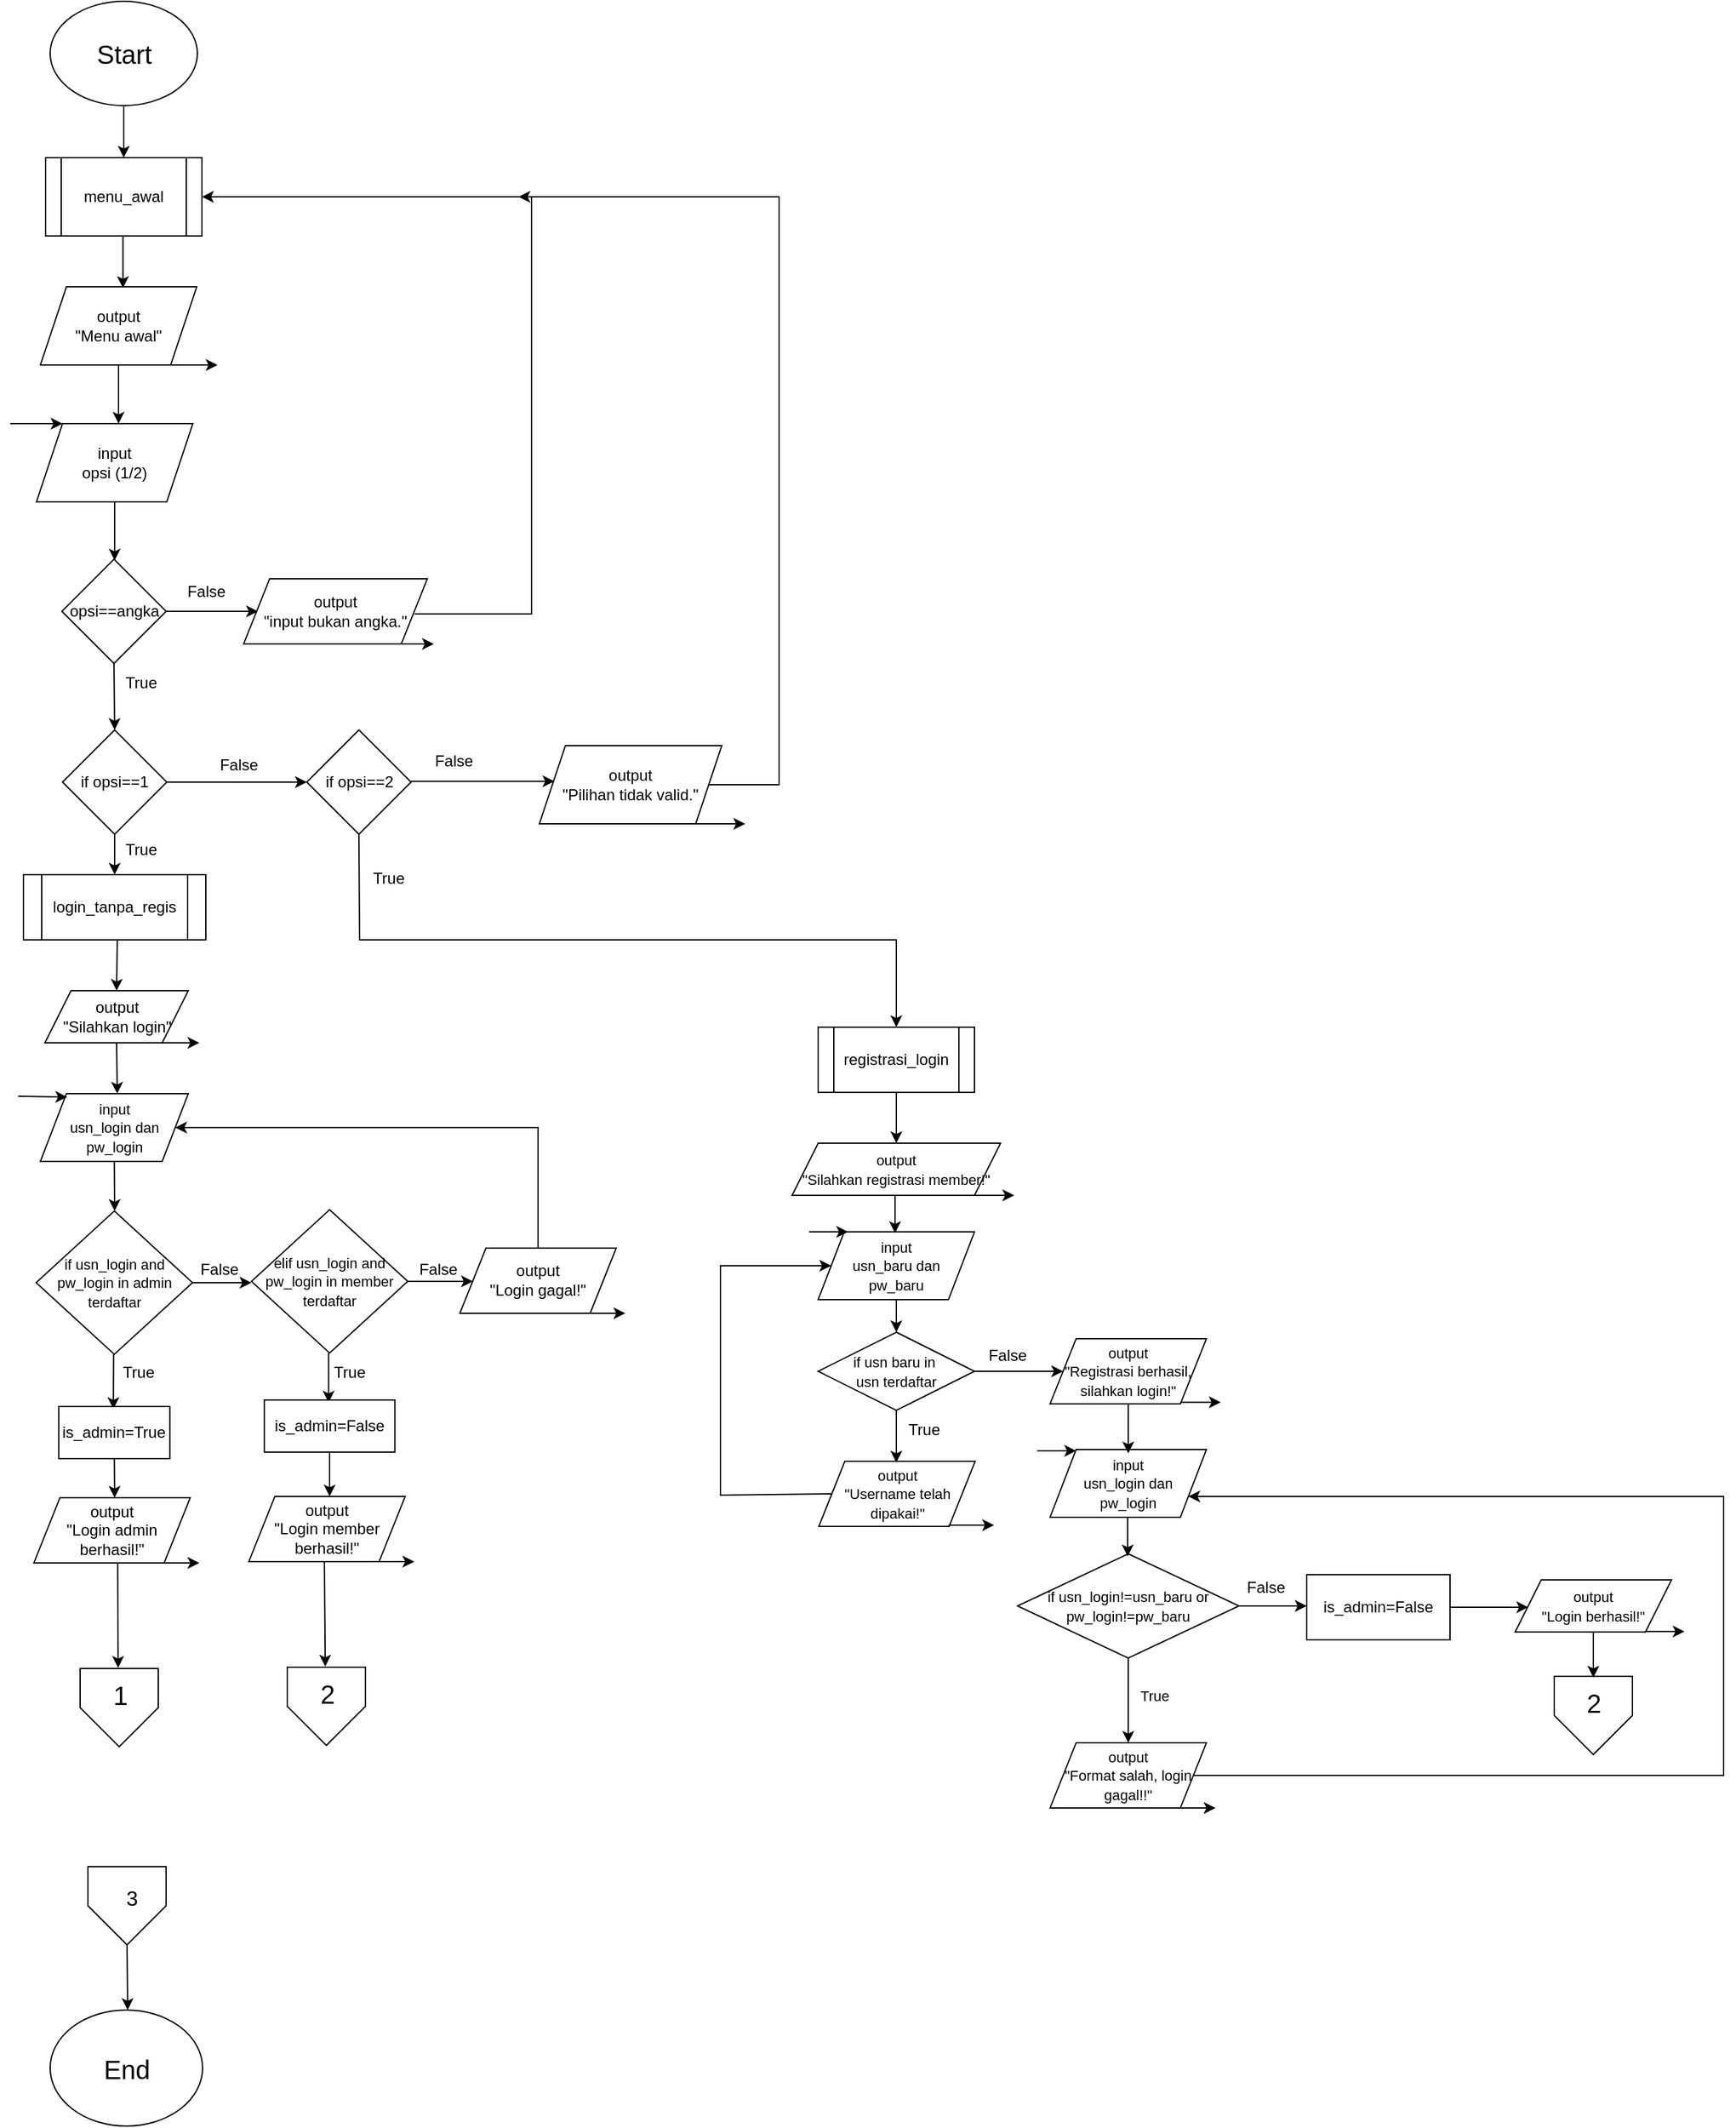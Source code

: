 <mxfile version="28.2.5" pages="3">
  <diagram id="nbMGOUiiA_ShmSUUZPWw" name="menu awal">
    <mxGraphModel dx="2823" dy="2750" grid="1" gridSize="10" guides="1" tooltips="1" connect="1" arrows="1" fold="1" page="1" pageScale="1" pageWidth="850" pageHeight="1100" math="0" shadow="0">
      <root>
        <mxCell id="0" />
        <mxCell id="1" parent="0" />
        <mxCell id="rMz0YVL2xGjH6OmWE0Sn-1" value="&lt;font style=&quot;font-size: 20px;&quot;&gt;Start&lt;/font&gt;" style="ellipse;whiteSpace=wrap;html=1;" parent="1" vertex="1">
          <mxGeometry x="360.5" y="-160" width="113" height="80" as="geometry" />
        </mxCell>
        <mxCell id="rMz0YVL2xGjH6OmWE0Sn-2" value="" style="endArrow=classic;html=1;rounded=0;exitX=0.5;exitY=1;exitDx=0;exitDy=0;" parent="1" source="rMz0YVL2xGjH6OmWE0Sn-1" edge="1">
          <mxGeometry width="50" height="50" relative="1" as="geometry">
            <mxPoint x="407" y="80" as="sourcePoint" />
            <mxPoint x="417" y="-40" as="targetPoint" />
          </mxGeometry>
        </mxCell>
        <mxCell id="VlOuz-B0ZjYz-AYg5qc--2" value="menu_awal" style="shape=process;whiteSpace=wrap;html=1;backgroundOutline=1;" parent="1" vertex="1">
          <mxGeometry x="357" y="-40" width="120" height="60" as="geometry" />
        </mxCell>
        <mxCell id="VlOuz-B0ZjYz-AYg5qc--3" value="" style="endArrow=classic;html=1;rounded=0;exitX=0.5;exitY=1;exitDx=0;exitDy=0;" parent="1" edge="1">
          <mxGeometry width="50" height="50" relative="1" as="geometry">
            <mxPoint x="416.38" y="20" as="sourcePoint" />
            <mxPoint x="416.38" y="60" as="targetPoint" />
          </mxGeometry>
        </mxCell>
        <mxCell id="SRWn1Q9yuplao7Cpr1v3-1" value="input&lt;div&gt;opsi (1/2)&lt;/div&gt;" style="shape=parallelogram;perimeter=parallelogramPerimeter;whiteSpace=wrap;html=1;fixedSize=1;" parent="1" vertex="1">
          <mxGeometry x="350" y="164" width="120" height="60" as="geometry" />
        </mxCell>
        <mxCell id="ohww5IUFhkI_UD2L3ijx-1" value="" style="endArrow=classic;html=1;rounded=0;exitX=0.5;exitY=1;exitDx=0;exitDy=0;" parent="1" source="SRWn1Q9yuplao7Cpr1v3-1" edge="1">
          <mxGeometry width="50" height="50" relative="1" as="geometry">
            <mxPoint x="400" y="359" as="sourcePoint" />
            <mxPoint x="410" y="269" as="targetPoint" />
          </mxGeometry>
        </mxCell>
        <mxCell id="ohww5IUFhkI_UD2L3ijx-2" value="if opsi==1" style="rhombus;whiteSpace=wrap;html=1;" parent="1" vertex="1">
          <mxGeometry x="370" y="399" width="80" height="80" as="geometry" />
        </mxCell>
        <mxCell id="epJ9BHaqAer1TqNpbaaT-1" value="" style="endArrow=classic;html=1;rounded=0;exitX=0.5;exitY=1;exitDx=0;exitDy=0;" parent="1" source="ohww5IUFhkI_UD2L3ijx-2" edge="1">
          <mxGeometry width="50" height="50" relative="1" as="geometry">
            <mxPoint x="490" y="390" as="sourcePoint" />
            <mxPoint x="410" y="510" as="targetPoint" />
          </mxGeometry>
        </mxCell>
        <mxCell id="epJ9BHaqAer1TqNpbaaT-2" value="login_tanpa_regis" style="shape=process;whiteSpace=wrap;html=1;backgroundOutline=1;" parent="1" vertex="1">
          <mxGeometry x="340" y="510" width="140" height="50" as="geometry" />
        </mxCell>
        <mxCell id="uVrhPdMa0JWQ8vbqg5Cm-1" value="&lt;font&gt;output&lt;/font&gt;&lt;div&gt;&lt;font&gt;&quot;Silahkan login&quot;&lt;/font&gt;&lt;/div&gt;" style="shape=parallelogram;perimeter=parallelogramPerimeter;whiteSpace=wrap;html=1;fixedSize=1;" parent="1" vertex="1">
          <mxGeometry x="356.5" y="599" width="110" height="40" as="geometry" />
        </mxCell>
        <mxCell id="uVrhPdMa0JWQ8vbqg5Cm-2" value="" style="endArrow=classic;html=1;rounded=0;" parent="1" edge="1">
          <mxGeometry width="50" height="50" relative="1" as="geometry">
            <mxPoint x="445" y="639" as="sourcePoint" />
            <mxPoint x="475" y="639" as="targetPoint" />
          </mxGeometry>
        </mxCell>
        <mxCell id="uVrhPdMa0JWQ8vbqg5Cm-3" value="" style="endArrow=classic;html=1;rounded=0;exitX=0.5;exitY=1;exitDx=0;exitDy=0;" parent="1" source="uVrhPdMa0JWQ8vbqg5Cm-1" edge="1">
          <mxGeometry width="50" height="50" relative="1" as="geometry">
            <mxPoint x="375" y="758" as="sourcePoint" />
            <mxPoint x="412" y="678" as="targetPoint" />
          </mxGeometry>
        </mxCell>
        <mxCell id="uVrhPdMa0JWQ8vbqg5Cm-4" value="&lt;font style=&quot;font-size: 11px;&quot;&gt;input&lt;/font&gt;&lt;div&gt;&lt;font style=&quot;font-size: 11px;&quot;&gt;usn_login dan&lt;/font&gt;&lt;/div&gt;&lt;div&gt;&lt;font style=&quot;font-size: 11px;&quot;&gt;pw_login&lt;/font&gt;&lt;/div&gt;" style="shape=parallelogram;perimeter=parallelogramPerimeter;whiteSpace=wrap;html=1;fixedSize=1;" parent="1" vertex="1">
          <mxGeometry x="353" y="678" width="113.5" height="52" as="geometry" />
        </mxCell>
        <mxCell id="uVrhPdMa0JWQ8vbqg5Cm-5" value="" style="endArrow=classic;html=1;rounded=0;exitX=0.5;exitY=1;exitDx=0;exitDy=0;" parent="1" source="uVrhPdMa0JWQ8vbqg5Cm-4" edge="1">
          <mxGeometry width="50" height="50" relative="1" as="geometry">
            <mxPoint x="375" y="758" as="sourcePoint" />
            <mxPoint x="410" y="768" as="targetPoint" />
          </mxGeometry>
        </mxCell>
        <mxCell id="uVrhPdMa0JWQ8vbqg5Cm-6" value="&lt;font style=&quot;font-size: 11px;&quot;&gt;if usn_login and pw_login in admin terdaftar&lt;/font&gt;" style="rhombus;whiteSpace=wrap;html=1;" parent="1" vertex="1">
          <mxGeometry x="349.75" y="768" width="120" height="110" as="geometry" />
        </mxCell>
        <mxCell id="uVrhPdMa0JWQ8vbqg5Cm-7" value="" style="endArrow=classic;html=1;rounded=0;exitX=0.5;exitY=1;exitDx=0;exitDy=0;" parent="1" edge="1">
          <mxGeometry width="50" height="50" relative="1" as="geometry">
            <mxPoint x="409.22" y="878" as="sourcePoint" />
            <mxPoint x="409" y="920" as="targetPoint" />
          </mxGeometry>
        </mxCell>
        <mxCell id="uVrhPdMa0JWQ8vbqg5Cm-8" value="True" style="text;html=1;align=center;verticalAlign=middle;resizable=0;points=[];autosize=1;strokeColor=none;fillColor=none;" parent="1" vertex="1">
          <mxGeometry x="403" y="877" width="50" height="30" as="geometry" />
        </mxCell>
        <mxCell id="uVrhPdMa0JWQ8vbqg5Cm-9" value="is_admin=True" style="rounded=0;whiteSpace=wrap;html=1;" parent="1" vertex="1">
          <mxGeometry x="367.13" y="918" width="85.25" height="40" as="geometry" />
        </mxCell>
        <mxCell id="uVrhPdMa0JWQ8vbqg5Cm-10" value="" style="endArrow=classic;html=1;rounded=0;exitX=0.5;exitY=1;exitDx=0;exitDy=0;" parent="1" source="uVrhPdMa0JWQ8vbqg5Cm-9" edge="1">
          <mxGeometry width="50" height="50" relative="1" as="geometry">
            <mxPoint x="485" y="888" as="sourcePoint" />
            <mxPoint x="410" y="988" as="targetPoint" />
          </mxGeometry>
        </mxCell>
        <mxCell id="uVrhPdMa0JWQ8vbqg5Cm-11" value="output&lt;div&gt;&quot;Login admin berhasil!&quot;&lt;/div&gt;" style="shape=parallelogram;perimeter=parallelogramPerimeter;whiteSpace=wrap;html=1;fixedSize=1;" parent="1" vertex="1">
          <mxGeometry x="348" y="988" width="120" height="50" as="geometry" />
        </mxCell>
        <mxCell id="uVrhPdMa0JWQ8vbqg5Cm-12" value="" style="endArrow=classic;html=1;rounded=0;exitX=0.75;exitY=1;exitDx=0;exitDy=0;" parent="1" source="uVrhPdMa0JWQ8vbqg5Cm-11" edge="1">
          <mxGeometry width="50" height="50" relative="1" as="geometry">
            <mxPoint x="495" y="908" as="sourcePoint" />
            <mxPoint x="475" y="1038" as="targetPoint" />
          </mxGeometry>
        </mxCell>
        <mxCell id="uVrhPdMa0JWQ8vbqg5Cm-13" value="" style="endArrow=classic;html=1;rounded=0;exitX=1;exitY=0.5;exitDx=0;exitDy=0;" parent="1" source="uVrhPdMa0JWQ8vbqg5Cm-6" edge="1">
          <mxGeometry width="50" height="50" relative="1" as="geometry">
            <mxPoint x="625" y="808" as="sourcePoint" />
            <mxPoint x="515" y="823" as="targetPoint" />
          </mxGeometry>
        </mxCell>
        <mxCell id="uVrhPdMa0JWQ8vbqg5Cm-14" value="False" style="text;html=1;align=center;verticalAlign=middle;resizable=0;points=[];autosize=1;strokeColor=none;fillColor=none;" parent="1" vertex="1">
          <mxGeometry x="465" y="798" width="50" height="30" as="geometry" />
        </mxCell>
        <mxCell id="uVrhPdMa0JWQ8vbqg5Cm-15" value="&lt;font style=&quot;font-size: 11px;&quot;&gt;elif usn_login and pw_login in member terdaftar&lt;/font&gt;" style="rhombus;whiteSpace=wrap;html=1;" parent="1" vertex="1">
          <mxGeometry x="515" y="767" width="120" height="110" as="geometry" />
        </mxCell>
        <mxCell id="uVrhPdMa0JWQ8vbqg5Cm-16" value="" style="endArrow=classic;html=1;rounded=0;exitX=0.5;exitY=1;exitDx=0;exitDy=0;" parent="1" edge="1">
          <mxGeometry width="50" height="50" relative="1" as="geometry">
            <mxPoint x="574.22" y="877" as="sourcePoint" />
            <mxPoint x="574.22" y="915" as="targetPoint" />
          </mxGeometry>
        </mxCell>
        <mxCell id="uVrhPdMa0JWQ8vbqg5Cm-17" value="True" style="text;html=1;align=center;verticalAlign=middle;resizable=0;points=[];autosize=1;strokeColor=none;fillColor=none;" parent="1" vertex="1">
          <mxGeometry x="565" y="877" width="50" height="30" as="geometry" />
        </mxCell>
        <mxCell id="uVrhPdMa0JWQ8vbqg5Cm-18" value="is_admin=False" style="rounded=0;whiteSpace=wrap;html=1;" parent="1" vertex="1">
          <mxGeometry x="524.87" y="913" width="100.25" height="40" as="geometry" />
        </mxCell>
        <mxCell id="uVrhPdMa0JWQ8vbqg5Cm-19" value="" style="endArrow=classic;html=1;rounded=0;exitX=0.5;exitY=1;exitDx=0;exitDy=0;" parent="1" source="uVrhPdMa0JWQ8vbqg5Cm-18" edge="1">
          <mxGeometry width="50" height="50" relative="1" as="geometry">
            <mxPoint x="650" y="887" as="sourcePoint" />
            <mxPoint x="575" y="987" as="targetPoint" />
          </mxGeometry>
        </mxCell>
        <mxCell id="uVrhPdMa0JWQ8vbqg5Cm-20" value="output&lt;div&gt;&quot;Login member berhasil!&quot;&lt;/div&gt;" style="shape=parallelogram;perimeter=parallelogramPerimeter;whiteSpace=wrap;html=1;fixedSize=1;" parent="1" vertex="1">
          <mxGeometry x="513" y="987" width="120" height="50" as="geometry" />
        </mxCell>
        <mxCell id="uVrhPdMa0JWQ8vbqg5Cm-21" value="" style="endArrow=classic;html=1;rounded=0;exitX=0.75;exitY=1;exitDx=0;exitDy=0;" parent="1" source="uVrhPdMa0JWQ8vbqg5Cm-20" edge="1">
          <mxGeometry width="50" height="50" relative="1" as="geometry">
            <mxPoint x="660" y="907" as="sourcePoint" />
            <mxPoint x="640" y="1037" as="targetPoint" />
          </mxGeometry>
        </mxCell>
        <mxCell id="uVrhPdMa0JWQ8vbqg5Cm-22" value="" style="endArrow=classic;html=1;rounded=0;exitX=1;exitY=0.5;exitDx=0;exitDy=0;" parent="1" source="uVrhPdMa0JWQ8vbqg5Cm-15" edge="1">
          <mxGeometry width="50" height="50" relative="1" as="geometry">
            <mxPoint x="785" y="1018" as="sourcePoint" />
            <mxPoint x="685" y="822" as="targetPoint" />
          </mxGeometry>
        </mxCell>
        <mxCell id="uVrhPdMa0JWQ8vbqg5Cm-23" value="False" style="text;html=1;align=center;verticalAlign=middle;resizable=0;points=[];autosize=1;strokeColor=none;fillColor=none;" parent="1" vertex="1">
          <mxGeometry x="633" y="798" width="50" height="30" as="geometry" />
        </mxCell>
        <mxCell id="uVrhPdMa0JWQ8vbqg5Cm-24" value="output&lt;div&gt;&quot;Login gagal!&quot;&lt;/div&gt;" style="shape=parallelogram;perimeter=parallelogramPerimeter;whiteSpace=wrap;html=1;fixedSize=1;" parent="1" vertex="1">
          <mxGeometry x="675" y="796.47" width="120" height="50" as="geometry" />
        </mxCell>
        <mxCell id="uVrhPdMa0JWQ8vbqg5Cm-25" value="" style="endArrow=classic;html=1;rounded=0;exitX=0.75;exitY=1;exitDx=0;exitDy=0;" parent="1" source="uVrhPdMa0JWQ8vbqg5Cm-24" edge="1">
          <mxGeometry width="50" height="50" relative="1" as="geometry">
            <mxPoint x="822" y="716.47" as="sourcePoint" />
            <mxPoint x="802" y="846.47" as="targetPoint" />
          </mxGeometry>
        </mxCell>
        <mxCell id="uVrhPdMa0JWQ8vbqg5Cm-26" value="" style="endArrow=classic;html=1;rounded=0;exitX=0.5;exitY=0;exitDx=0;exitDy=0;entryX=1;entryY=0.5;entryDx=0;entryDy=0;" parent="1" source="uVrhPdMa0JWQ8vbqg5Cm-24" target="uVrhPdMa0JWQ8vbqg5Cm-4" edge="1">
          <mxGeometry width="50" height="50" relative="1" as="geometry">
            <mxPoint x="765" y="868" as="sourcePoint" />
            <mxPoint x="815" y="818" as="targetPoint" />
            <Array as="points">
              <mxPoint x="735" y="704" />
            </Array>
          </mxGeometry>
        </mxCell>
        <mxCell id="uVrhPdMa0JWQ8vbqg5Cm-27" value="" style="verticalLabelPosition=bottom;verticalAlign=top;html=1;shape=offPageConnector;rounded=0;size=0.5;" parent="1" vertex="1">
          <mxGeometry x="383.5" y="1119" width="60" height="60" as="geometry" />
        </mxCell>
        <mxCell id="uVrhPdMa0JWQ8vbqg5Cm-28" value="" style="endArrow=classic;html=1;rounded=0;entryX=0.155;entryY=0.05;entryDx=0;entryDy=0;entryPerimeter=0;" parent="1" edge="1">
          <mxGeometry width="50" height="50" relative="1" as="geometry">
            <mxPoint x="336" y="680" as="sourcePoint" />
            <mxPoint x="373.592" y="680.6" as="targetPoint" />
          </mxGeometry>
        </mxCell>
        <mxCell id="uVrhPdMa0JWQ8vbqg5Cm-29" value="" style="endArrow=classic;html=1;rounded=0;exitX=0.536;exitY=1.003;exitDx=0;exitDy=0;exitPerimeter=0;entryX=0.639;entryY=-0.038;entryDx=0;entryDy=0;entryPerimeter=0;" parent="1" source="uVrhPdMa0JWQ8vbqg5Cm-11" edge="1">
          <mxGeometry width="50" height="50" relative="1" as="geometry">
            <mxPoint x="583" y="1090" as="sourcePoint" />
            <mxPoint x="412.67" y="1118.48" as="targetPoint" />
          </mxGeometry>
        </mxCell>
        <mxCell id="uVrhPdMa0JWQ8vbqg5Cm-30" value="&lt;span style=&quot;font-size: 20px;&quot;&gt;1&lt;/span&gt;" style="text;html=1;align=center;verticalAlign=middle;resizable=0;points=[];autosize=1;strokeColor=none;fillColor=none;" parent="1" vertex="1">
          <mxGeometry x="398.5" y="1119" width="30" height="40" as="geometry" />
        </mxCell>
        <mxCell id="uVrhPdMa0JWQ8vbqg5Cm-31" value="" style="endArrow=classic;html=1;rounded=0;exitX=0.5;exitY=1;exitDx=0;exitDy=0;entryX=0.5;entryY=0;entryDx=0;entryDy=0;" parent="1" target="uVrhPdMa0JWQ8vbqg5Cm-1" edge="1">
          <mxGeometry width="50" height="50" relative="1" as="geometry">
            <mxPoint x="412" y="560" as="sourcePoint" />
            <mxPoint x="713" y="800" as="targetPoint" />
          </mxGeometry>
        </mxCell>
        <mxCell id="uVrhPdMa0JWQ8vbqg5Cm-32" value="" style="verticalLabelPosition=bottom;verticalAlign=top;html=1;shape=offPageConnector;rounded=0;size=0.5;" parent="1" vertex="1">
          <mxGeometry x="542.5" y="1118" width="60" height="60" as="geometry" />
        </mxCell>
        <mxCell id="uVrhPdMa0JWQ8vbqg5Cm-33" value="" style="endArrow=classic;html=1;rounded=0;exitX=0.536;exitY=1.003;exitDx=0;exitDy=0;exitPerimeter=0;entryX=0.639;entryY=-0.038;entryDx=0;entryDy=0;entryPerimeter=0;" parent="1" edge="1">
          <mxGeometry width="50" height="50" relative="1" as="geometry">
            <mxPoint x="571" y="1037" as="sourcePoint" />
            <mxPoint x="571.67" y="1117.48" as="targetPoint" />
          </mxGeometry>
        </mxCell>
        <mxCell id="uVrhPdMa0JWQ8vbqg5Cm-34" value="&lt;span style=&quot;font-size: 20px;&quot;&gt;2&lt;/span&gt;" style="text;html=1;align=center;verticalAlign=middle;resizable=0;points=[];autosize=1;strokeColor=none;fillColor=none;" parent="1" vertex="1">
          <mxGeometry x="557.5" y="1118" width="30" height="40" as="geometry" />
        </mxCell>
        <mxCell id="uVrhPdMa0JWQ8vbqg5Cm-37" value="" style="endArrow=classic;html=1;rounded=0;exitX=1;exitY=0.5;exitDx=0;exitDy=0;entryX=0;entryY=0.5;entryDx=0;entryDy=0;" parent="1" source="ohww5IUFhkI_UD2L3ijx-2" target="uVrhPdMa0JWQ8vbqg5Cm-38" edge="1">
          <mxGeometry width="50" height="50" relative="1" as="geometry">
            <mxPoint x="660" y="710" as="sourcePoint" />
            <mxPoint x="530" y="439" as="targetPoint" />
          </mxGeometry>
        </mxCell>
        <mxCell id="uVrhPdMa0JWQ8vbqg5Cm-38" value="if opsi==2" style="rhombus;whiteSpace=wrap;html=1;" parent="1" vertex="1">
          <mxGeometry x="557.5" y="399" width="80" height="80" as="geometry" />
        </mxCell>
        <mxCell id="uVrhPdMa0JWQ8vbqg5Cm-39" value="" style="endArrow=classic;html=1;rounded=0;exitX=0.5;exitY=1;exitDx=0;exitDy=0;entryX=0.5;entryY=0;entryDx=0;entryDy=0;" parent="1" source="uVrhPdMa0JWQ8vbqg5Cm-38" target="uVrhPdMa0JWQ8vbqg5Cm-50" edge="1">
          <mxGeometry width="50" height="50" relative="1" as="geometry">
            <mxPoint x="660" y="710" as="sourcePoint" />
            <mxPoint x="1040" y="630" as="targetPoint" />
            <Array as="points">
              <mxPoint x="598" y="560" />
              <mxPoint x="1010" y="560" />
            </Array>
          </mxGeometry>
        </mxCell>
        <mxCell id="uVrhPdMa0JWQ8vbqg5Cm-42" value="" style="endArrow=classic;html=1;rounded=0;" parent="1" edge="1">
          <mxGeometry width="50" height="50" relative="1" as="geometry">
            <mxPoint x="637.5" y="438.37" as="sourcePoint" />
            <mxPoint x="747.5" y="438.37" as="targetPoint" />
          </mxGeometry>
        </mxCell>
        <mxCell id="uVrhPdMa0JWQ8vbqg5Cm-43" value="opsi==angka" style="rhombus;whiteSpace=wrap;html=1;" parent="1" vertex="1">
          <mxGeometry x="369.5" y="268" width="80" height="80" as="geometry" />
        </mxCell>
        <mxCell id="uVrhPdMa0JWQ8vbqg5Cm-44" value="" style="endArrow=classic;html=1;rounded=0;exitX=0.5;exitY=1;exitDx=0;exitDy=0;entryX=0.5;entryY=0;entryDx=0;entryDy=0;" parent="1" source="uVrhPdMa0JWQ8vbqg5Cm-43" target="ohww5IUFhkI_UD2L3ijx-2" edge="1">
          <mxGeometry width="50" height="50" relative="1" as="geometry">
            <mxPoint x="580" y="330" as="sourcePoint" />
            <mxPoint x="630" y="280" as="targetPoint" />
          </mxGeometry>
        </mxCell>
        <mxCell id="uVrhPdMa0JWQ8vbqg5Cm-45" value="" style="endArrow=classic;html=1;rounded=0;exitX=1;exitY=0.5;exitDx=0;exitDy=0;" parent="1" source="uVrhPdMa0JWQ8vbqg5Cm-43" edge="1">
          <mxGeometry width="50" height="50" relative="1" as="geometry">
            <mxPoint x="580" y="330" as="sourcePoint" />
            <mxPoint x="520" y="308" as="targetPoint" />
          </mxGeometry>
        </mxCell>
        <mxCell id="uVrhPdMa0JWQ8vbqg5Cm-46" value="output&lt;div&gt;&quot;input bukan angka.&quot;&lt;/div&gt;" style="shape=parallelogram;perimeter=parallelogramPerimeter;whiteSpace=wrap;html=1;fixedSize=1;" parent="1" vertex="1">
          <mxGeometry x="509" y="283" width="141" height="50" as="geometry" />
        </mxCell>
        <mxCell id="uVrhPdMa0JWQ8vbqg5Cm-47" value="output&lt;div&gt;&quot;Pilihan tidak valid.&quot;&lt;/div&gt;" style="shape=parallelogram;perimeter=parallelogramPerimeter;whiteSpace=wrap;html=1;fixedSize=1;" parent="1" vertex="1">
          <mxGeometry x="736" y="411" width="140" height="60" as="geometry" />
        </mxCell>
        <mxCell id="uVrhPdMa0JWQ8vbqg5Cm-48" value="" style="endArrow=classic;html=1;rounded=0;entryX=1;entryY=0.5;entryDx=0;entryDy=0;exitX=0.931;exitY=0.54;exitDx=0;exitDy=0;exitPerimeter=0;" parent="1" source="uVrhPdMa0JWQ8vbqg5Cm-46" target="VlOuz-B0ZjYz-AYg5qc--2" edge="1">
          <mxGeometry width="50" height="50" relative="1" as="geometry">
            <mxPoint x="625" y="318" as="sourcePoint" />
            <mxPoint x="470" y="90" as="targetPoint" />
            <Array as="points">
              <mxPoint x="730" y="310" />
              <mxPoint x="730" y="-10" />
            </Array>
          </mxGeometry>
        </mxCell>
        <mxCell id="uVrhPdMa0JWQ8vbqg5Cm-49" value="" style="endArrow=classic;html=1;rounded=0;exitX=1;exitY=0.5;exitDx=0;exitDy=0;" parent="1" source="uVrhPdMa0JWQ8vbqg5Cm-47" edge="1">
          <mxGeometry width="50" height="50" relative="1" as="geometry">
            <mxPoint x="690" y="400" as="sourcePoint" />
            <mxPoint x="720" y="-10" as="targetPoint" />
            <Array as="points">
              <mxPoint x="920" y="441" />
              <mxPoint x="920" y="320" />
              <mxPoint x="920" y="-10" />
            </Array>
          </mxGeometry>
        </mxCell>
        <mxCell id="uVrhPdMa0JWQ8vbqg5Cm-50" value="registrasi_login" style="shape=process;whiteSpace=wrap;html=1;backgroundOutline=1;" parent="1" vertex="1">
          <mxGeometry x="950" y="627" width="120" height="50" as="geometry" />
        </mxCell>
        <mxCell id="uVrhPdMa0JWQ8vbqg5Cm-51" value="" style="endArrow=classic;html=1;rounded=0;exitX=0.5;exitY=1;exitDx=0;exitDy=0;" parent="1" source="uVrhPdMa0JWQ8vbqg5Cm-50" edge="1">
          <mxGeometry width="50" height="50" relative="1" as="geometry">
            <mxPoint x="1010" y="680" as="sourcePoint" />
            <mxPoint x="1010" y="716" as="targetPoint" />
            <Array as="points" />
          </mxGeometry>
        </mxCell>
        <mxCell id="fkueopjs2P53fLMHt61n-2" value="&lt;font style=&quot;font-size: 11px;&quot;&gt;output&lt;/font&gt;&lt;div&gt;&lt;font style=&quot;font-size: 11px;&quot;&gt;&quot;Silahkan registrasi member!&quot;&lt;/font&gt;&lt;/div&gt;" style="shape=parallelogram;perimeter=parallelogramPerimeter;whiteSpace=wrap;html=1;fixedSize=1;" parent="1" vertex="1">
          <mxGeometry x="930" y="716" width="160" height="40" as="geometry" />
        </mxCell>
        <mxCell id="fkueopjs2P53fLMHt61n-3" value="" style="endArrow=classic;html=1;rounded=0;" parent="1" edge="1">
          <mxGeometry width="50" height="50" relative="1" as="geometry">
            <mxPoint x="1070.5" y="756" as="sourcePoint" />
            <mxPoint x="1100.5" y="756" as="targetPoint" />
          </mxGeometry>
        </mxCell>
        <mxCell id="fkueopjs2P53fLMHt61n-6" value="&lt;font style=&quot;font-size: 11px;&quot;&gt;input&lt;/font&gt;&lt;div&gt;&lt;font style=&quot;font-size: 11px;&quot;&gt;usn_baru dan&lt;/font&gt;&lt;/div&gt;&lt;div&gt;&lt;font style=&quot;font-size: 11px;&quot;&gt;pw_baru&lt;/font&gt;&lt;/div&gt;" style="shape=parallelogram;perimeter=parallelogramPerimeter;whiteSpace=wrap;html=1;fixedSize=1;" parent="1" vertex="1">
          <mxGeometry x="950" y="784" width="120" height="52" as="geometry" />
        </mxCell>
        <mxCell id="fkueopjs2P53fLMHt61n-7" value="" style="endArrow=classic;html=1;rounded=0;" parent="1" edge="1">
          <mxGeometry width="50" height="50" relative="1" as="geometry">
            <mxPoint x="943" y="784" as="sourcePoint" />
            <mxPoint x="973" y="784" as="targetPoint" />
          </mxGeometry>
        </mxCell>
        <mxCell id="fkueopjs2P53fLMHt61n-8" value="&lt;span style=&quot;font-size: 11px;&quot;&gt;if usn baru in&amp;nbsp;&lt;/span&gt;&lt;div&gt;&lt;span style=&quot;font-size: 11px;&quot;&gt;usn terdaftar&lt;/span&gt;&lt;/div&gt;" style="rhombus;whiteSpace=wrap;html=1;" parent="1" vertex="1">
          <mxGeometry x="950" y="861" width="120" height="60" as="geometry" />
        </mxCell>
        <mxCell id="fkueopjs2P53fLMHt61n-9" value="True" style="text;html=1;align=center;verticalAlign=middle;resizable=0;points=[];autosize=1;strokeColor=none;fillColor=none;" parent="1" vertex="1">
          <mxGeometry x="1006" y="921" width="50" height="30" as="geometry" />
        </mxCell>
        <mxCell id="fkueopjs2P53fLMHt61n-10" value="&lt;font style=&quot;font-size: 11px;&quot;&gt;output&lt;/font&gt;&lt;div&gt;&lt;font style=&quot;font-size: 11px;&quot;&gt;&quot;Username telah dipakai!&quot;&lt;/font&gt;&lt;/div&gt;" style="shape=parallelogram;perimeter=parallelogramPerimeter;whiteSpace=wrap;html=1;fixedSize=1;" parent="1" vertex="1">
          <mxGeometry x="950.5" y="960" width="120" height="50" as="geometry" />
        </mxCell>
        <mxCell id="fkueopjs2P53fLMHt61n-11" value="" style="endArrow=classic;html=1;rounded=0;exitX=0.83;exitY=0.979;exitDx=0;exitDy=0;exitPerimeter=0;" parent="1" source="fkueopjs2P53fLMHt61n-10" edge="1">
          <mxGeometry width="50" height="50" relative="1" as="geometry">
            <mxPoint x="1147" y="941" as="sourcePoint" />
            <mxPoint x="1085" y="1009" as="targetPoint" />
          </mxGeometry>
        </mxCell>
        <mxCell id="fkueopjs2P53fLMHt61n-12" value="" style="endArrow=classic;html=1;rounded=0;exitX=0.5;exitY=1;exitDx=0;exitDy=0;" parent="1" source="fkueopjs2P53fLMHt61n-8" edge="1">
          <mxGeometry width="50" height="50" relative="1" as="geometry">
            <mxPoint x="1227" y="991" as="sourcePoint" />
            <mxPoint x="1010" y="961" as="targetPoint" />
          </mxGeometry>
        </mxCell>
        <mxCell id="fkueopjs2P53fLMHt61n-13" value="" style="endArrow=classic;html=1;rounded=0;" parent="1" edge="1">
          <mxGeometry width="50" height="50" relative="1" as="geometry">
            <mxPoint x="1009" y="756" as="sourcePoint" />
            <mxPoint x="1009" y="785" as="targetPoint" />
          </mxGeometry>
        </mxCell>
        <mxCell id="fkueopjs2P53fLMHt61n-14" value="" style="endArrow=classic;html=1;rounded=0;exitX=0.5;exitY=1;exitDx=0;exitDy=0;entryX=0.5;entryY=0;entryDx=0;entryDy=0;" parent="1" source="fkueopjs2P53fLMHt61n-6" target="fkueopjs2P53fLMHt61n-8" edge="1">
          <mxGeometry width="50" height="50" relative="1" as="geometry">
            <mxPoint x="1375" y="1076" as="sourcePoint" />
            <mxPoint x="1425" y="1026" as="targetPoint" />
          </mxGeometry>
        </mxCell>
        <mxCell id="fkueopjs2P53fLMHt61n-19" value="&lt;font style=&quot;font-size: 11px;&quot;&gt;output&lt;/font&gt;&lt;div&gt;&lt;span style=&quot;font-size: 11px;&quot;&gt;&quot;Registrasi berhasil, silahkan login!&quot;&lt;/span&gt;&lt;/div&gt;" style="shape=parallelogram;perimeter=parallelogramPerimeter;whiteSpace=wrap;html=1;fixedSize=1;" parent="1" vertex="1">
          <mxGeometry x="1128" y="866" width="120" height="50" as="geometry" />
        </mxCell>
        <mxCell id="fkueopjs2P53fLMHt61n-20" value="" style="endArrow=classic;html=1;rounded=0;" parent="1" edge="1">
          <mxGeometry width="50" height="50" relative="1" as="geometry">
            <mxPoint x="1228" y="914.75" as="sourcePoint" />
            <mxPoint x="1259" y="914.75" as="targetPoint" />
          </mxGeometry>
        </mxCell>
        <mxCell id="fkueopjs2P53fLMHt61n-21" value="&lt;font style=&quot;font-size: 11px;&quot;&gt;input&lt;/font&gt;&lt;div&gt;&lt;font style=&quot;font-size: 11px;&quot;&gt;usn_login dan&lt;/font&gt;&lt;/div&gt;&lt;div&gt;&lt;font style=&quot;font-size: 11px;&quot;&gt;pw_login&lt;/font&gt;&lt;/div&gt;" style="shape=parallelogram;perimeter=parallelogramPerimeter;whiteSpace=wrap;html=1;fixedSize=1;" parent="1" vertex="1">
          <mxGeometry x="1128" y="951" width="120" height="52" as="geometry" />
        </mxCell>
        <mxCell id="fkueopjs2P53fLMHt61n-22" value="" style="endArrow=classic;html=1;rounded=0;" parent="1" edge="1">
          <mxGeometry width="50" height="50" relative="1" as="geometry">
            <mxPoint x="1118" y="952" as="sourcePoint" />
            <mxPoint x="1148" y="952" as="targetPoint" />
          </mxGeometry>
        </mxCell>
        <mxCell id="fkueopjs2P53fLMHt61n-23" value="&lt;span style=&quot;font-size: 11px;&quot;&gt;if usn_login!=usn_baru or pw_login!=pw_baru&lt;/span&gt;" style="rhombus;whiteSpace=wrap;html=1;" parent="1" vertex="1">
          <mxGeometry x="1103" y="1031" width="170" height="80" as="geometry" />
        </mxCell>
        <mxCell id="fkueopjs2P53fLMHt61n-24" value="" style="endArrow=classic;html=1;rounded=0;exitX=0.5;exitY=1;exitDx=0;exitDy=0;" parent="1" edge="1">
          <mxGeometry width="50" height="50" relative="1" as="geometry">
            <mxPoint x="1187.57" y="1003" as="sourcePoint" />
            <mxPoint x="1187.57" y="1033" as="targetPoint" />
          </mxGeometry>
        </mxCell>
        <mxCell id="fkueopjs2P53fLMHt61n-25" value="&lt;font style=&quot;font-size: 11px;&quot;&gt;True&lt;/font&gt;" style="text;html=1;align=center;verticalAlign=middle;resizable=0;points=[];autosize=1;strokeColor=none;fillColor=none;" parent="1" vertex="1">
          <mxGeometry x="1183" y="1125" width="50" height="30" as="geometry" />
        </mxCell>
        <mxCell id="fkueopjs2P53fLMHt61n-26" value="&lt;font style=&quot;font-size: 11px;&quot;&gt;output&lt;/font&gt;&lt;div&gt;&lt;font style=&quot;font-size: 11px;&quot;&gt;&quot;Format salah, login gagal!!&quot;&lt;/font&gt;&lt;/div&gt;" style="shape=parallelogram;perimeter=parallelogramPerimeter;whiteSpace=wrap;html=1;fixedSize=1;" parent="1" vertex="1">
          <mxGeometry x="1128" y="1176" width="120" height="50" as="geometry" />
        </mxCell>
        <mxCell id="fkueopjs2P53fLMHt61n-27" value="" style="endArrow=classic;html=1;rounded=0;exitX=0.83;exitY=0.979;exitDx=0;exitDy=0;exitPerimeter=0;" parent="1" edge="1">
          <mxGeometry width="50" height="50" relative="1" as="geometry">
            <mxPoint x="1225" y="1226" as="sourcePoint" />
            <mxPoint x="1255" y="1226" as="targetPoint" />
          </mxGeometry>
        </mxCell>
        <mxCell id="fkueopjs2P53fLMHt61n-28" value="" style="endArrow=classic;html=1;rounded=0;exitX=0.5;exitY=1;exitDx=0;exitDy=0;entryX=0.5;entryY=0;entryDx=0;entryDy=0;" parent="1" source="fkueopjs2P53fLMHt61n-23" target="fkueopjs2P53fLMHt61n-26" edge="1">
          <mxGeometry width="50" height="50" relative="1" as="geometry">
            <mxPoint x="1410" y="1201" as="sourcePoint" />
            <mxPoint x="1188" y="1146" as="targetPoint" />
          </mxGeometry>
        </mxCell>
        <mxCell id="fkueopjs2P53fLMHt61n-29" value="" style="endArrow=classic;html=1;rounded=0;exitX=0.5;exitY=1;exitDx=0;exitDy=0;" parent="1" source="fkueopjs2P53fLMHt61n-19" edge="1">
          <mxGeometry width="50" height="50" relative="1" as="geometry">
            <mxPoint x="1348" y="976" as="sourcePoint" />
            <mxPoint x="1188" y="954" as="targetPoint" />
          </mxGeometry>
        </mxCell>
        <mxCell id="fkueopjs2P53fLMHt61n-30" value="" style="endArrow=classic;html=1;rounded=0;exitX=1;exitY=0.5;exitDx=0;exitDy=0;entryX=0;entryY=0.5;entryDx=0;entryDy=0;" parent="1" source="fkueopjs2P53fLMHt61n-8" target="fkueopjs2P53fLMHt61n-19" edge="1">
          <mxGeometry width="50" height="50" relative="1" as="geometry">
            <mxPoint x="1175" y="1016" as="sourcePoint" />
            <mxPoint x="1139" y="893" as="targetPoint" />
          </mxGeometry>
        </mxCell>
        <mxCell id="fkueopjs2P53fLMHt61n-31" value="&lt;font style=&quot;font-size: 11px;&quot;&gt;output&lt;/font&gt;&lt;div&gt;&lt;font style=&quot;font-size: 11px;&quot;&gt;&quot;Login berhasil!&quot;&lt;/font&gt;&lt;/div&gt;" style="shape=parallelogram;perimeter=parallelogramPerimeter;whiteSpace=wrap;html=1;fixedSize=1;" parent="1" vertex="1">
          <mxGeometry x="1485" y="1051" width="120" height="40" as="geometry" />
        </mxCell>
        <mxCell id="fkueopjs2P53fLMHt61n-32" value="" style="endArrow=classic;html=1;rounded=0;exitX=0.83;exitY=0.979;exitDx=0;exitDy=0;exitPerimeter=0;" parent="1" edge="1">
          <mxGeometry width="50" height="50" relative="1" as="geometry">
            <mxPoint x="1585" y="1090.57" as="sourcePoint" />
            <mxPoint x="1615" y="1090.57" as="targetPoint" />
          </mxGeometry>
        </mxCell>
        <mxCell id="fkueopjs2P53fLMHt61n-33" value="" style="endArrow=classic;html=1;rounded=0;exitX=1;exitY=0.5;exitDx=0;exitDy=0;" parent="1" source="fkueopjs2P53fLMHt61n-23" edge="1">
          <mxGeometry width="50" height="50" relative="1" as="geometry">
            <mxPoint x="1295" y="947" as="sourcePoint" />
            <mxPoint x="1325" y="1071" as="targetPoint" />
            <Array as="points">
              <mxPoint x="1295" y="1071" />
            </Array>
          </mxGeometry>
        </mxCell>
        <mxCell id="fkueopjs2P53fLMHt61n-34" value="False&amp;nbsp;" style="text;html=1;align=center;verticalAlign=middle;resizable=0;points=[];autosize=1;strokeColor=none;fillColor=none;" parent="1" vertex="1">
          <mxGeometry x="1265" y="1042" width="60" height="30" as="geometry" />
        </mxCell>
        <mxCell id="fkueopjs2P53fLMHt61n-35" value="False" style="text;html=1;align=center;verticalAlign=middle;resizable=0;points=[];autosize=1;strokeColor=none;fillColor=none;" parent="1" vertex="1">
          <mxGeometry x="1070" y="864" width="50" height="30" as="geometry" />
        </mxCell>
        <mxCell id="fkueopjs2P53fLMHt61n-36" value="" style="endArrow=classic;html=1;rounded=0;exitX=1;exitY=0.5;exitDx=0;exitDy=0;entryX=1;entryY=0.75;entryDx=0;entryDy=0;" parent="1" source="fkueopjs2P53fLMHt61n-26" target="fkueopjs2P53fLMHt61n-21" edge="1">
          <mxGeometry width="50" height="50" relative="1" as="geometry">
            <mxPoint x="1255" y="956" as="sourcePoint" />
            <mxPoint x="1305" y="906" as="targetPoint" />
            <Array as="points">
              <mxPoint x="1645" y="1201" />
              <mxPoint x="1645" y="987" />
            </Array>
          </mxGeometry>
        </mxCell>
        <mxCell id="fkueopjs2P53fLMHt61n-39" value="" style="verticalLabelPosition=bottom;verticalAlign=top;html=1;shape=offPageConnector;rounded=0;size=0.5;" parent="1" vertex="1">
          <mxGeometry x="1515" y="1125" width="60" height="60" as="geometry" />
        </mxCell>
        <mxCell id="fkueopjs2P53fLMHt61n-40" value="&lt;span style=&quot;font-size: 20px;&quot;&gt;2&lt;/span&gt;" style="text;html=1;align=center;verticalAlign=middle;resizable=0;points=[];autosize=1;strokeColor=none;fillColor=none;" parent="1" vertex="1">
          <mxGeometry x="1530" y="1125" width="30" height="40" as="geometry" />
        </mxCell>
        <mxCell id="fkueopjs2P53fLMHt61n-41" value="" style="endArrow=classic;html=1;rounded=0;exitX=0.5;exitY=1;exitDx=0;exitDy=0;" parent="1" source="fkueopjs2P53fLMHt61n-31" edge="1">
          <mxGeometry width="50" height="50" relative="1" as="geometry">
            <mxPoint x="1375" y="1116" as="sourcePoint" />
            <mxPoint x="1545" y="1126" as="targetPoint" />
          </mxGeometry>
        </mxCell>
        <mxCell id="fkueopjs2P53fLMHt61n-46" value="" style="endArrow=classic;html=1;rounded=0;exitX=0;exitY=0.5;exitDx=0;exitDy=0;entryX=0;entryY=0.5;entryDx=0;entryDy=0;" parent="1" source="fkueopjs2P53fLMHt61n-10" target="fkueopjs2P53fLMHt61n-6" edge="1">
          <mxGeometry width="50" height="50" relative="1" as="geometry">
            <mxPoint x="1425" y="816" as="sourcePoint" />
            <mxPoint x="1475" y="766" as="targetPoint" />
            <Array as="points">
              <mxPoint x="875" y="986" />
              <mxPoint x="875" y="810" />
            </Array>
          </mxGeometry>
        </mxCell>
        <mxCell id="fkueopjs2P53fLMHt61n-47" value="is_admin=False" style="rounded=0;whiteSpace=wrap;html=1;" parent="1" vertex="1">
          <mxGeometry x="1325" y="1047" width="110" height="50" as="geometry" />
        </mxCell>
        <mxCell id="fkueopjs2P53fLMHt61n-48" value="" style="endArrow=classic;html=1;rounded=0;exitX=1;exitY=0.5;exitDx=0;exitDy=0;" parent="1" source="fkueopjs2P53fLMHt61n-47" edge="1">
          <mxGeometry width="50" height="50" relative="1" as="geometry">
            <mxPoint x="1355" y="996" as="sourcePoint" />
            <mxPoint x="1495" y="1072" as="targetPoint" />
          </mxGeometry>
        </mxCell>
        <mxCell id="Nyh1PTEJ8lvIu2AxKn6X-1" value="output&lt;div&gt;&quot;Menu awal&quot;&lt;/div&gt;" style="shape=parallelogram;perimeter=parallelogramPerimeter;whiteSpace=wrap;html=1;fixedSize=1;" parent="1" vertex="1">
          <mxGeometry x="353" y="59" width="120" height="60" as="geometry" />
        </mxCell>
        <mxCell id="Nyh1PTEJ8lvIu2AxKn6X-2" value="" style="endArrow=classic;html=1;rounded=0;exitX=0.5;exitY=1;exitDx=0;exitDy=0;" parent="1" source="Nyh1PTEJ8lvIu2AxKn6X-1" edge="1">
          <mxGeometry width="50" height="50" relative="1" as="geometry">
            <mxPoint x="403" y="254" as="sourcePoint" />
            <mxPoint x="413" y="164" as="targetPoint" />
          </mxGeometry>
        </mxCell>
        <mxCell id="Z6F6COZ7j3O3CvgzuVXm-1" value="" style="endArrow=classic;html=1;rounded=0;" parent="1" edge="1">
          <mxGeometry width="50" height="50" relative="1" as="geometry">
            <mxPoint x="449" y="119" as="sourcePoint" />
            <mxPoint x="489" y="119" as="targetPoint" />
          </mxGeometry>
        </mxCell>
        <mxCell id="Z6F6COZ7j3O3CvgzuVXm-2" value="" style="endArrow=classic;html=1;rounded=0;" parent="1" edge="1">
          <mxGeometry width="50" height="50" relative="1" as="geometry">
            <mxPoint x="330" y="164" as="sourcePoint" />
            <mxPoint x="370" y="164" as="targetPoint" />
          </mxGeometry>
        </mxCell>
        <mxCell id="Z6F6COZ7j3O3CvgzuVXm-3" value="False" style="text;html=1;align=center;verticalAlign=middle;resizable=0;points=[];autosize=1;strokeColor=none;fillColor=none;" parent="1" vertex="1">
          <mxGeometry x="455" y="278" width="50" height="30" as="geometry" />
        </mxCell>
        <mxCell id="Z6F6COZ7j3O3CvgzuVXm-4" value="True" style="text;html=1;align=center;verticalAlign=middle;resizable=0;points=[];autosize=1;strokeColor=none;fillColor=none;" parent="1" vertex="1">
          <mxGeometry x="405" y="348" width="50" height="30" as="geometry" />
        </mxCell>
        <mxCell id="Z6F6COZ7j3O3CvgzuVXm-5" value="" style="endArrow=classic;html=1;rounded=0;" parent="1" edge="1">
          <mxGeometry width="50" height="50" relative="1" as="geometry">
            <mxPoint x="615" y="333" as="sourcePoint" />
            <mxPoint x="655" y="333" as="targetPoint" />
          </mxGeometry>
        </mxCell>
        <mxCell id="Z6F6COZ7j3O3CvgzuVXm-6" value="True" style="text;html=1;align=center;verticalAlign=middle;resizable=0;points=[];autosize=1;strokeColor=none;fillColor=none;" parent="1" vertex="1">
          <mxGeometry x="405" y="476" width="50" height="30" as="geometry" />
        </mxCell>
        <mxCell id="Z6F6COZ7j3O3CvgzuVXm-7" value="False" style="text;html=1;align=center;verticalAlign=middle;resizable=0;points=[];autosize=1;strokeColor=none;fillColor=none;" parent="1" vertex="1">
          <mxGeometry x="480" y="411" width="50" height="30" as="geometry" />
        </mxCell>
        <mxCell id="Z6F6COZ7j3O3CvgzuVXm-8" value="False" style="text;html=1;align=center;verticalAlign=middle;resizable=0;points=[];autosize=1;strokeColor=none;fillColor=none;" parent="1" vertex="1">
          <mxGeometry x="645" y="408" width="50" height="30" as="geometry" />
        </mxCell>
        <mxCell id="Z6F6COZ7j3O3CvgzuVXm-9" value="True" style="text;html=1;align=center;verticalAlign=middle;resizable=0;points=[];autosize=1;strokeColor=none;fillColor=none;" parent="1" vertex="1">
          <mxGeometry x="595" y="498" width="50" height="30" as="geometry" />
        </mxCell>
        <mxCell id="Z6F6COZ7j3O3CvgzuVXm-10" value="" style="endArrow=classic;html=1;rounded=0;" parent="1" edge="1">
          <mxGeometry width="50" height="50" relative="1" as="geometry">
            <mxPoint x="854" y="471" as="sourcePoint" />
            <mxPoint x="894" y="471" as="targetPoint" />
          </mxGeometry>
        </mxCell>
        <mxCell id="AqRJNQ7jzzJRndvZVyE6-1" value="" style="verticalLabelPosition=bottom;verticalAlign=top;html=1;shape=offPageConnector;rounded=0;size=0.5;" parent="1" vertex="1">
          <mxGeometry x="389.5" y="1271" width="60" height="60" as="geometry" />
        </mxCell>
        <mxCell id="H7KTU4IYrbcUsvzew3aA-1" value="" style="endArrow=classic;html=1;rounded=0;exitX=0.5;exitY=1;exitDx=0;exitDy=0;" parent="1" source="AqRJNQ7jzzJRndvZVyE6-1" edge="1">
          <mxGeometry width="50" height="50" relative="1" as="geometry">
            <mxPoint x="706" y="1201" as="sourcePoint" />
            <mxPoint x="420" y="1381" as="targetPoint" />
          </mxGeometry>
        </mxCell>
        <mxCell id="H7KTU4IYrbcUsvzew3aA-2" value="&lt;font style=&quot;font-size: 20px;&quot;&gt;End&lt;/font&gt;" style="ellipse;whiteSpace=wrap;html=1;" parent="1" vertex="1">
          <mxGeometry x="360.5" y="1381" width="117" height="89" as="geometry" />
        </mxCell>
        <mxCell id="H7KTU4IYrbcUsvzew3aA-3" value="&lt;font style=&quot;font-size: 16px;&quot;&gt;3&lt;/font&gt;" style="text;html=1;align=center;verticalAlign=middle;resizable=0;points=[];autosize=1;strokeColor=none;fillColor=none;" parent="1" vertex="1">
          <mxGeometry x="408" y="1280" width="30" height="30" as="geometry" />
        </mxCell>
      </root>
    </mxGraphModel>
  </diagram>
  <diagram id="Pt6Jt_puQ3bnWUJZtqHH" name="menu admin">
    <mxGraphModel dx="1526" dy="1886" grid="1" gridSize="10" guides="1" tooltips="1" connect="1" arrows="1" fold="1" page="1" pageScale="1" pageWidth="850" pageHeight="1100" math="0" shadow="0">
      <root>
        <mxCell id="0" />
        <mxCell id="1" parent="0" />
        <mxCell id="UWcRsnf6xPW09QSuK2YP-1" value="" style="verticalLabelPosition=bottom;verticalAlign=top;html=1;shape=offPageConnector;rounded=0;size=0.5;" parent="1" vertex="1">
          <mxGeometry x="1930" y="180" width="60" height="60" as="geometry" />
        </mxCell>
        <mxCell id="UWcRsnf6xPW09QSuK2YP-2" value="&lt;span style=&quot;font-size: 20px;&quot;&gt;1&lt;/span&gt;" style="text;html=1;align=center;verticalAlign=middle;resizable=0;points=[];autosize=1;strokeColor=none;fillColor=none;" parent="1" vertex="1">
          <mxGeometry x="1945" y="181" width="30" height="40" as="geometry" />
        </mxCell>
        <mxCell id="UWcRsnf6xPW09QSuK2YP-3" value="" style="endArrow=classic;html=1;rounded=0;exitX=0.5;exitY=1;exitDx=0;exitDy=0;" parent="1" source="UWcRsnf6xPW09QSuK2YP-1" edge="1">
          <mxGeometry width="50" height="50" relative="1" as="geometry">
            <mxPoint x="1950" y="270" as="sourcePoint" />
            <mxPoint x="1960" y="280" as="targetPoint" />
          </mxGeometry>
        </mxCell>
        <mxCell id="UWcRsnf6xPW09QSuK2YP-4" value="menu_admin" style="shape=process;whiteSpace=wrap;html=1;backgroundOutline=1;" parent="1" vertex="1">
          <mxGeometry x="1900" y="280" width="120" height="60" as="geometry" />
        </mxCell>
        <mxCell id="5_zbLtEDCbHVswGhI_6k-1" value="&lt;font style=&quot;font-size: 11px;&quot;&gt;output&lt;/font&gt;&lt;div&gt;&lt;font style=&quot;font-size: 11px;&quot;&gt;&quot;Menu akses admin&quot;&lt;/font&gt;&lt;/div&gt;" style="shape=parallelogram;perimeter=parallelogramPerimeter;whiteSpace=wrap;html=1;fixedSize=1;" parent="1" vertex="1">
          <mxGeometry x="1910" y="390" width="100" height="40" as="geometry" />
        </mxCell>
        <mxCell id="5_zbLtEDCbHVswGhI_6k-2" value="" style="endArrow=classic;html=1;rounded=0;exitX=0.75;exitY=1;exitDx=0;exitDy=0;" parent="1" source="5_zbLtEDCbHVswGhI_6k-1" edge="1">
          <mxGeometry width="50" height="50" relative="1" as="geometry">
            <mxPoint x="2060" y="400" as="sourcePoint" />
            <mxPoint x="2030" y="430" as="targetPoint" />
          </mxGeometry>
        </mxCell>
        <mxCell id="5_zbLtEDCbHVswGhI_6k-3" value="" style="endArrow=classic;html=1;rounded=0;exitX=0.5;exitY=1;exitDx=0;exitDy=0;" parent="1" source="UWcRsnf6xPW09QSuK2YP-4" edge="1">
          <mxGeometry width="50" height="50" relative="1" as="geometry">
            <mxPoint x="1910" y="430" as="sourcePoint" />
            <mxPoint x="1960" y="390" as="targetPoint" />
          </mxGeometry>
        </mxCell>
        <mxCell id="5_zbLtEDCbHVswGhI_6k-6" value="&lt;font style=&quot;font-size: 11px;&quot;&gt;input&lt;/font&gt;&lt;div&gt;&lt;font style=&quot;font-size: 11px;&quot;&gt;menu (1-5)&lt;/font&gt;&lt;/div&gt;" style="shape=parallelogram;perimeter=parallelogramPerimeter;whiteSpace=wrap;html=1;fixedSize=1;" parent="1" vertex="1">
          <mxGeometry x="1910" y="461" width="100" height="40" as="geometry" />
        </mxCell>
        <mxCell id="5_zbLtEDCbHVswGhI_6k-7" value="" style="endArrow=classic;html=1;rounded=0;exitX=0.5;exitY=1;exitDx=0;exitDy=0;" parent="1" edge="1">
          <mxGeometry width="50" height="50" relative="1" as="geometry">
            <mxPoint x="1960" y="431" as="sourcePoint" />
            <mxPoint x="1960" y="461" as="targetPoint" />
          </mxGeometry>
        </mxCell>
        <mxCell id="5_zbLtEDCbHVswGhI_6k-8" value="" style="endArrow=classic;html=1;rounded=0;entryX=0.215;entryY=0.049;entryDx=0;entryDy=0;entryPerimeter=0;" parent="1" target="5_zbLtEDCbHVswGhI_6k-6" edge="1">
          <mxGeometry width="50" height="50" relative="1" as="geometry">
            <mxPoint x="1900" y="463" as="sourcePoint" />
            <mxPoint x="2090" y="381" as="targetPoint" />
          </mxGeometry>
        </mxCell>
        <mxCell id="5_zbLtEDCbHVswGhI_6k-9" value="" style="endArrow=classic;html=1;rounded=0;exitX=0.5;exitY=1;exitDx=0;exitDy=0;" parent="1" source="5_zbLtEDCbHVswGhI_6k-6" edge="1">
          <mxGeometry width="50" height="50" relative="1" as="geometry">
            <mxPoint x="2090" y="501" as="sourcePoint" />
            <mxPoint x="1960" y="531" as="targetPoint" />
          </mxGeometry>
        </mxCell>
        <mxCell id="5_zbLtEDCbHVswGhI_6k-11" value="if&lt;div&gt;menu == angka&lt;/div&gt;" style="rhombus;whiteSpace=wrap;html=1;" parent="1" vertex="1">
          <mxGeometry x="1905" y="530" width="110" height="80" as="geometry" />
        </mxCell>
        <mxCell id="5_zbLtEDCbHVswGhI_6k-12" value="" style="endArrow=classic;html=1;rounded=0;exitX=1;exitY=0.5;exitDx=0;exitDy=0;" parent="1" source="5_zbLtEDCbHVswGhI_6k-11" edge="1">
          <mxGeometry width="50" height="50" relative="1" as="geometry">
            <mxPoint x="2130" y="570" as="sourcePoint" />
            <mxPoint x="2070" y="570" as="targetPoint" />
          </mxGeometry>
        </mxCell>
        <mxCell id="cD1S1e4tEUJanI3xSw1h-2" value="output&lt;div&gt;&quot;input bukan angka.&quot;&lt;/div&gt;" style="shape=parallelogram;perimeter=parallelogramPerimeter;whiteSpace=wrap;html=1;fixedSize=1;" parent="1" vertex="1">
          <mxGeometry x="2059" y="549" width="130" height="50" as="geometry" />
        </mxCell>
        <mxCell id="C8SbFn_RUwxhH3fkLRr8-1" value="" style="endArrow=classic;html=1;rounded=0;exitX=1;exitY=0.5;exitDx=0;exitDy=0;entryX=1;entryY=0.5;entryDx=0;entryDy=0;" parent="1" source="cD1S1e4tEUJanI3xSw1h-2" target="UWcRsnf6xPW09QSuK2YP-4" edge="1">
          <mxGeometry width="50" height="50" relative="1" as="geometry">
            <mxPoint x="2160" y="530" as="sourcePoint" />
            <mxPoint x="2210" y="480" as="targetPoint" />
            <Array as="points">
              <mxPoint x="2260" y="574" />
              <mxPoint x="2260" y="310" />
            </Array>
          </mxGeometry>
        </mxCell>
        <mxCell id="C8SbFn_RUwxhH3fkLRr8-2" value="&lt;font style=&quot;font-size: 11px;&quot;&gt;if menu==1&lt;/font&gt;" style="rhombus;whiteSpace=wrap;html=1;" parent="1" vertex="1">
          <mxGeometry x="1921" y="670" width="80" height="80" as="geometry" />
        </mxCell>
        <mxCell id="C8SbFn_RUwxhH3fkLRr8-3" value="" style="endArrow=classic;html=1;rounded=0;exitX=0.5;exitY=1;exitDx=0;exitDy=0;" parent="1" source="C8SbFn_RUwxhH3fkLRr8-2" edge="1">
          <mxGeometry width="50" height="50" relative="1" as="geometry">
            <mxPoint x="2101" y="700" as="sourcePoint" />
            <mxPoint x="1961" y="790" as="targetPoint" />
          </mxGeometry>
        </mxCell>
        <mxCell id="C8SbFn_RUwxhH3fkLRr8-4" value="True" style="text;html=1;align=center;verticalAlign=middle;resizable=0;points=[];autosize=1;strokeColor=none;fillColor=none;" parent="1" vertex="1">
          <mxGeometry x="1951" y="750" width="50" height="30" as="geometry" />
        </mxCell>
        <mxCell id="C8SbFn_RUwxhH3fkLRr8-5" value="&lt;font style=&quot;font-size: 11px;&quot;&gt;output&lt;/font&gt;&lt;div&gt;&lt;font style=&quot;font-size: 11px;&quot;&gt;List top drama korea&lt;/font&gt;&lt;/div&gt;" style="shape=parallelogram;perimeter=parallelogramPerimeter;whiteSpace=wrap;html=1;fixedSize=1;" parent="1" vertex="1">
          <mxGeometry x="1892" y="890" width="140" height="50" as="geometry" />
        </mxCell>
        <mxCell id="C8SbFn_RUwxhH3fkLRr8-6" value="" style="endArrow=classic;html=1;rounded=0;" parent="1" edge="1">
          <mxGeometry width="50" height="50" relative="1" as="geometry">
            <mxPoint x="2010" y="940" as="sourcePoint" />
            <mxPoint x="2040" y="940" as="targetPoint" />
          </mxGeometry>
        </mxCell>
        <mxCell id="C8SbFn_RUwxhH3fkLRr8-7" value="" style="endArrow=classic;html=1;rounded=0;exitX=1;exitY=0.5;exitDx=0;exitDy=0;entryX=0;entryY=0.5;entryDx=0;entryDy=0;" parent="1" source="C8SbFn_RUwxhH3fkLRr8-2" target="C8SbFn_RUwxhH3fkLRr8-9" edge="1">
          <mxGeometry width="50" height="50" relative="1" as="geometry">
            <mxPoint x="2241" y="630" as="sourcePoint" />
            <mxPoint x="2051" y="710" as="targetPoint" />
          </mxGeometry>
        </mxCell>
        <mxCell id="C8SbFn_RUwxhH3fkLRr8-8" value="False" style="text;html=1;align=center;verticalAlign=middle;resizable=0;points=[];autosize=1;strokeColor=none;fillColor=none;" parent="1" vertex="1">
          <mxGeometry x="2050" y="678" width="50" height="30" as="geometry" />
        </mxCell>
        <mxCell id="C8SbFn_RUwxhH3fkLRr8-9" value="&lt;font style=&quot;font-size: 11px;&quot;&gt;elif menu==2&lt;/font&gt;" style="rhombus;whiteSpace=wrap;html=1;" parent="1" vertex="1">
          <mxGeometry x="2155" y="670" width="80" height="80" as="geometry" />
        </mxCell>
        <mxCell id="C8SbFn_RUwxhH3fkLRr8-14" value="" style="endArrow=classic;html=1;rounded=0;exitX=0.5;exitY=1;exitDx=0;exitDy=0;" parent="1" edge="1">
          <mxGeometry width="50" height="50" relative="1" as="geometry">
            <mxPoint x="2199.0" y="1048" as="sourcePoint" />
            <mxPoint x="2199" y="1083" as="targetPoint" />
          </mxGeometry>
        </mxCell>
        <mxCell id="C8SbFn_RUwxhH3fkLRr8-15" value="&lt;font style=&quot;font-size: 11px;&quot;&gt;input&lt;/font&gt;&lt;div&gt;&lt;font style=&quot;font-size: 11px;&quot;&gt;nomor genre (1-5)&lt;/font&gt;&lt;/div&gt;" style="shape=parallelogram;perimeter=parallelogramPerimeter;whiteSpace=wrap;html=1;fixedSize=1;" parent="1" vertex="1">
          <mxGeometry x="2134" y="1083" width="130" height="50" as="geometry" />
        </mxCell>
        <mxCell id="C8SbFn_RUwxhH3fkLRr8-16" value="" style="endArrow=classic;html=1;rounded=0;" parent="1" edge="1">
          <mxGeometry width="50" height="50" relative="1" as="geometry">
            <mxPoint x="2124" y="1083" as="sourcePoint" />
            <mxPoint x="2154" y="1083" as="targetPoint" />
          </mxGeometry>
        </mxCell>
        <mxCell id="C8SbFn_RUwxhH3fkLRr8-17" value="" style="endArrow=classic;html=1;rounded=0;exitX=0.5;exitY=1;exitDx=0;exitDy=0;" parent="1" source="C8SbFn_RUwxhH3fkLRr8-15" edge="1">
          <mxGeometry width="50" height="50" relative="1" as="geometry">
            <mxPoint x="2404" y="1203" as="sourcePoint" />
            <mxPoint x="2199" y="1163" as="targetPoint" />
          </mxGeometry>
        </mxCell>
        <mxCell id="C8SbFn_RUwxhH3fkLRr8-18" value="&lt;font style=&quot;font-size: 11px;&quot;&gt;if nomor==1-5&lt;/font&gt;" style="rhombus;whiteSpace=wrap;html=1;" parent="1" vertex="1">
          <mxGeometry x="2159" y="1162" width="80" height="70" as="geometry" />
        </mxCell>
        <mxCell id="C8SbFn_RUwxhH3fkLRr8-19" value="" style="endArrow=classic;html=1;rounded=0;exitX=0.5;exitY=1;exitDx=0;exitDy=0;" parent="1" source="C8SbFn_RUwxhH3fkLRr8-18" edge="1">
          <mxGeometry width="50" height="50" relative="1" as="geometry">
            <mxPoint x="2199" y="1245" as="sourcePoint" />
            <mxPoint x="2199" y="1276" as="targetPoint" />
          </mxGeometry>
        </mxCell>
        <mxCell id="C8SbFn_RUwxhH3fkLRr8-20" value="" style="endArrow=classic;html=1;rounded=0;exitX=0.5;exitY=1;exitDx=0;exitDy=0;" parent="1" edge="1">
          <mxGeometry width="50" height="50" relative="1" as="geometry">
            <mxPoint x="2199" y="1326" as="sourcePoint" />
            <mxPoint x="2199" y="1356" as="targetPoint" />
          </mxGeometry>
        </mxCell>
        <mxCell id="C8SbFn_RUwxhH3fkLRr8-21" value="&lt;font style=&quot;font-size: 11px;&quot;&gt;output&lt;/font&gt;&lt;div&gt;&lt;span style=&quot;font-size: 11px;&quot;&gt;&quot;Data berhasil ditambahkan!&quot;&lt;/span&gt;&lt;/div&gt;" style="shape=parallelogram;perimeter=parallelogramPerimeter;whiteSpace=wrap;html=1;fixedSize=1;" parent="1" vertex="1">
          <mxGeometry x="2110" y="1356" width="167" height="40" as="geometry" />
        </mxCell>
        <mxCell id="C8SbFn_RUwxhH3fkLRr8-22" value="" style="endArrow=classic;html=1;rounded=0;exitX=0.75;exitY=1;exitDx=0;exitDy=0;" parent="1" source="C8SbFn_RUwxhH3fkLRr8-21" edge="1">
          <mxGeometry width="50" height="50" relative="1" as="geometry">
            <mxPoint x="2250.2" y="1405.55" as="sourcePoint" />
            <mxPoint x="2284" y="1396" as="targetPoint" />
          </mxGeometry>
        </mxCell>
        <mxCell id="C8SbFn_RUwxhH3fkLRr8-23" value="" style="endArrow=classic;html=1;rounded=0;exitX=1;exitY=0.5;exitDx=0;exitDy=0;" parent="1" source="C8SbFn_RUwxhH3fkLRr8-18" edge="1">
          <mxGeometry width="50" height="50" relative="1" as="geometry">
            <mxPoint x="2374" y="1223" as="sourcePoint" />
            <mxPoint x="2274" y="1197" as="targetPoint" />
          </mxGeometry>
        </mxCell>
        <mxCell id="C8SbFn_RUwxhH3fkLRr8-24" value="True" style="text;html=1;align=center;verticalAlign=middle;resizable=0;points=[];autosize=1;strokeColor=none;fillColor=none;" parent="1" vertex="1">
          <mxGeometry x="2189" y="1232" width="50" height="30" as="geometry" />
        </mxCell>
        <mxCell id="C8SbFn_RUwxhH3fkLRr8-25" value="&lt;font style=&quot;font-size: 11px;&quot;&gt;output&lt;/font&gt;&lt;div&gt;&lt;font style=&quot;font-size: 11px;&quot;&gt;&quot;Nomor genre tidak valid!&quot;&lt;/font&gt;&lt;/div&gt;" style="shape=parallelogram;perimeter=parallelogramPerimeter;whiteSpace=wrap;html=1;fixedSize=1;" parent="1" vertex="1">
          <mxGeometry x="2264" y="1166.5" width="120" height="61" as="geometry" />
        </mxCell>
        <mxCell id="C8SbFn_RUwxhH3fkLRr8-26" value="" style="endArrow=classic;html=1;rounded=0;exitX=0.838;exitY=0.998;exitDx=0;exitDy=0;exitPerimeter=0;" parent="1" edge="1">
          <mxGeometry width="50" height="50" relative="1" as="geometry">
            <mxPoint x="2365" y="1226.878" as="sourcePoint" />
            <mxPoint x="2394.44" y="1226.5" as="targetPoint" />
          </mxGeometry>
        </mxCell>
        <mxCell id="C8SbFn_RUwxhH3fkLRr8-27" value="" style="endArrow=classic;html=1;rounded=0;exitX=1;exitY=0.5;exitDx=0;exitDy=0;entryX=0;entryY=0.5;entryDx=0;entryDy=0;" parent="1" source="C8SbFn_RUwxhH3fkLRr8-9" target="C8SbFn_RUwxhH3fkLRr8-28" edge="1">
          <mxGeometry width="50" height="50" relative="1" as="geometry">
            <mxPoint x="2401" y="860" as="sourcePoint" />
            <mxPoint x="2571" y="710" as="targetPoint" />
          </mxGeometry>
        </mxCell>
        <mxCell id="C8SbFn_RUwxhH3fkLRr8-28" value="&lt;font style=&quot;font-size: 11px;&quot;&gt;elif menu==3&lt;/font&gt;" style="rhombus;whiteSpace=wrap;html=1;" parent="1" vertex="1">
          <mxGeometry x="2523" y="670" width="80" height="80" as="geometry" />
        </mxCell>
        <mxCell id="C8SbFn_RUwxhH3fkLRr8-33" value="" style="endArrow=classic;html=1;rounded=0;exitX=0.5;exitY=1;exitDx=0;exitDy=0;" parent="1" edge="1">
          <mxGeometry width="50" height="50" relative="1" as="geometry">
            <mxPoint x="2571" y="1051" as="sourcePoint" />
            <mxPoint x="2571" y="1081" as="targetPoint" />
          </mxGeometry>
        </mxCell>
        <mxCell id="C8SbFn_RUwxhH3fkLRr8-34" value="&lt;font style=&quot;font-size: 11px;&quot;&gt;input&lt;/font&gt;&lt;div&gt;&lt;font style=&quot;font-size: 11px;&quot;&gt;nomor genre yang ingin diubah&lt;/font&gt;&lt;/div&gt;" style="shape=parallelogram;perimeter=parallelogramPerimeter;whiteSpace=wrap;html=1;fixedSize=1;" parent="1" vertex="1">
          <mxGeometry x="2501" y="1081" width="140" height="50" as="geometry" />
        </mxCell>
        <mxCell id="C8SbFn_RUwxhH3fkLRr8-35" value="" style="endArrow=classic;html=1;rounded=0;entryX=0.143;entryY=0;entryDx=0;entryDy=0;entryPerimeter=0;" parent="1" edge="1">
          <mxGeometry width="50" height="50" relative="1" as="geometry">
            <mxPoint x="2491" y="1082" as="sourcePoint" />
            <mxPoint x="2521.02" y="1082" as="targetPoint" />
          </mxGeometry>
        </mxCell>
        <mxCell id="C8SbFn_RUwxhH3fkLRr8-36" value="" style="endArrow=classic;html=1;rounded=0;exitX=0.5;exitY=1;exitDx=0;exitDy=0;" parent="1" source="C8SbFn_RUwxhH3fkLRr8-34" edge="1">
          <mxGeometry width="50" height="50" relative="1" as="geometry">
            <mxPoint x="2521" y="1211" as="sourcePoint" />
            <mxPoint x="2571" y="1161" as="targetPoint" />
          </mxGeometry>
        </mxCell>
        <mxCell id="C8SbFn_RUwxhH3fkLRr8-37" value="&lt;font style=&quot;font-size: 11px;&quot;&gt;if nomor==1-5&lt;/font&gt;" style="rhombus;whiteSpace=wrap;html=1;" parent="1" vertex="1">
          <mxGeometry x="2526" y="1161" width="90" height="60" as="geometry" />
        </mxCell>
        <mxCell id="C8SbFn_RUwxhH3fkLRr8-38" value="" style="endArrow=classic;html=1;rounded=0;exitX=0.5;exitY=1;exitDx=0;exitDy=0;entryX=0.5;entryY=0;entryDx=0;entryDy=0;" parent="1" source="C8SbFn_RUwxhH3fkLRr8-37" target="C8SbFn_RUwxhH3fkLRr8-40" edge="1">
          <mxGeometry width="50" height="50" relative="1" as="geometry">
            <mxPoint x="2521" y="1211" as="sourcePoint" />
            <mxPoint x="2571" y="1251" as="targetPoint" />
          </mxGeometry>
        </mxCell>
        <mxCell id="C8SbFn_RUwxhH3fkLRr8-39" value="True" style="text;html=1;align=center;verticalAlign=middle;resizable=0;points=[];autosize=1;strokeColor=none;fillColor=none;" parent="1" vertex="1">
          <mxGeometry x="2566" y="1217.5" width="50" height="30" as="geometry" />
        </mxCell>
        <mxCell id="C8SbFn_RUwxhH3fkLRr8-40" value="&lt;font style=&quot;font-size: 11px;&quot;&gt;input&lt;/font&gt;&lt;div&gt;&lt;font style=&quot;font-size: 11px;&quot;&gt;index dan judul&amp;nbsp;&lt;/font&gt;&lt;/div&gt;&lt;div&gt;&lt;font style=&quot;font-size: 11px;&quot;&gt;yang ingin diubah&lt;/font&gt;&lt;/div&gt;" style="shape=parallelogram;perimeter=parallelogramPerimeter;whiteSpace=wrap;html=1;fixedSize=1;" parent="1" vertex="1">
          <mxGeometry x="2497" y="1256" width="148" height="50" as="geometry" />
        </mxCell>
        <mxCell id="C8SbFn_RUwxhH3fkLRr8-41" value="" style="endArrow=classic;html=1;rounded=0;entryX=0.198;entryY=0.069;entryDx=0;entryDy=0;entryPerimeter=0;" parent="1" edge="1">
          <mxGeometry width="50" height="50" relative="1" as="geometry">
            <mxPoint x="2485" y="1256" as="sourcePoint" />
            <mxPoint x="2518.76" y="1256.45" as="targetPoint" />
          </mxGeometry>
        </mxCell>
        <mxCell id="C8SbFn_RUwxhH3fkLRr8-42" value="" style="endArrow=classic;html=1;rounded=0;exitX=0.5;exitY=1;exitDx=0;exitDy=0;" parent="1" source="C8SbFn_RUwxhH3fkLRr8-40" edge="1">
          <mxGeometry width="50" height="50" relative="1" as="geometry">
            <mxPoint x="2551" y="1316" as="sourcePoint" />
            <mxPoint x="2571" y="1350" as="targetPoint" />
          </mxGeometry>
        </mxCell>
        <mxCell id="C8SbFn_RUwxhH3fkLRr8-43" value="&lt;font style=&quot;font-size: 11px;&quot;&gt;output&lt;/font&gt;&lt;div&gt;&lt;font style=&quot;font-size: 11px;&quot;&gt;&quot;Data berhasil diubah!&quot;&lt;/font&gt;&lt;/div&gt;" style="shape=parallelogram;perimeter=parallelogramPerimeter;whiteSpace=wrap;html=1;fixedSize=1;" parent="1" vertex="1">
          <mxGeometry x="2496" y="1480" width="140" height="50" as="geometry" />
        </mxCell>
        <mxCell id="C8SbFn_RUwxhH3fkLRr8-44" value="" style="endArrow=classic;html=1;rounded=0;exitX=0.864;exitY=0.993;exitDx=0;exitDy=0;exitPerimeter=0;" parent="1" source="C8SbFn_RUwxhH3fkLRr8-43" edge="1">
          <mxGeometry width="50" height="50" relative="1" as="geometry">
            <mxPoint x="2556" y="1460" as="sourcePoint" />
            <mxPoint x="2646" y="1530" as="targetPoint" />
          </mxGeometry>
        </mxCell>
        <mxCell id="C8SbFn_RUwxhH3fkLRr8-45" value="" style="endArrow=classic;html=1;rounded=0;exitX=1;exitY=0.5;exitDx=0;exitDy=0;entryX=0;entryY=0.5;entryDx=0;entryDy=0;" parent="1" source="C8SbFn_RUwxhH3fkLRr8-37" target="C8SbFn_RUwxhH3fkLRr8-48" edge="1">
          <mxGeometry width="50" height="50" relative="1" as="geometry">
            <mxPoint x="2681" y="1261" as="sourcePoint" />
            <mxPoint x="2651" y="1191" as="targetPoint" />
          </mxGeometry>
        </mxCell>
        <mxCell id="C8SbFn_RUwxhH3fkLRr8-46" value="False" style="text;html=1;align=center;verticalAlign=middle;resizable=0;points=[];autosize=1;strokeColor=none;fillColor=none;" parent="1" vertex="1">
          <mxGeometry x="2227" y="1169.5" width="50" height="30" as="geometry" />
        </mxCell>
        <mxCell id="C8SbFn_RUwxhH3fkLRr8-47" value="False" style="text;html=1;align=center;verticalAlign=middle;resizable=0;points=[];autosize=1;strokeColor=none;fillColor=none;" parent="1" vertex="1">
          <mxGeometry x="2608" y="1158" width="50" height="30" as="geometry" />
        </mxCell>
        <mxCell id="C8SbFn_RUwxhH3fkLRr8-48" value="&lt;font style=&quot;font-size: 11px;&quot;&gt;output&lt;/font&gt;&lt;div&gt;&lt;font style=&quot;font-size: 11px;&quot;&gt;&quot;Nomor genre tidak valid!&quot;&lt;/font&gt;&lt;/div&gt;" style="shape=parallelogram;perimeter=parallelogramPerimeter;whiteSpace=wrap;html=1;fixedSize=1;" parent="1" vertex="1">
          <mxGeometry x="2647" y="1160.5" width="120" height="61" as="geometry" />
        </mxCell>
        <mxCell id="C8SbFn_RUwxhH3fkLRr8-49" value="" style="endArrow=classic;html=1;rounded=0;exitX=0.838;exitY=0.998;exitDx=0;exitDy=0;exitPerimeter=0;" parent="1" edge="1">
          <mxGeometry width="50" height="50" relative="1" as="geometry">
            <mxPoint x="2748" y="1220.928" as="sourcePoint" />
            <mxPoint x="2777.44" y="1220.55" as="targetPoint" />
          </mxGeometry>
        </mxCell>
        <mxCell id="C8SbFn_RUwxhH3fkLRr8-50" value="False" style="text;html=1;align=center;verticalAlign=middle;resizable=0;points=[];autosize=1;strokeColor=none;fillColor=none;" parent="1" vertex="1">
          <mxGeometry x="2330" y="681" width="50" height="30" as="geometry" />
        </mxCell>
        <mxCell id="C8SbFn_RUwxhH3fkLRr8-51" value="" style="endArrow=classic;html=1;rounded=0;exitX=1;exitY=0.5;exitDx=0;exitDy=0;entryX=0;entryY=0.5;entryDx=0;entryDy=0;" parent="1" source="C8SbFn_RUwxhH3fkLRr8-28" target="C8SbFn_RUwxhH3fkLRr8-54" edge="1">
          <mxGeometry width="50" height="50" relative="1" as="geometry">
            <mxPoint x="2603" y="710.23" as="sourcePoint" />
            <mxPoint x="2791" y="710.77" as="targetPoint" />
          </mxGeometry>
        </mxCell>
        <mxCell id="C8SbFn_RUwxhH3fkLRr8-52" value="&lt;font style=&quot;font-size: 11px;&quot;&gt;input&lt;/font&gt;&lt;div&gt;&lt;font style=&quot;font-size: 11px;&quot;&gt;judul yang ingin ditambah&lt;/font&gt;&lt;/div&gt;" style="shape=parallelogram;perimeter=parallelogramPerimeter;whiteSpace=wrap;html=1;fixedSize=1;" parent="1" vertex="1">
          <mxGeometry x="2137" y="1276" width="120" height="50" as="geometry" />
        </mxCell>
        <mxCell id="C8SbFn_RUwxhH3fkLRr8-53" value="" style="endArrow=classic;html=1;rounded=0;entryX=0.198;entryY=0.069;entryDx=0;entryDy=0;entryPerimeter=0;" parent="1" edge="1">
          <mxGeometry width="50" height="50" relative="1" as="geometry">
            <mxPoint x="2124" y="1276" as="sourcePoint" />
            <mxPoint x="2157.76" y="1276.45" as="targetPoint" />
          </mxGeometry>
        </mxCell>
        <mxCell id="C8SbFn_RUwxhH3fkLRr8-54" value="&lt;font style=&quot;font-size: 11px;&quot;&gt;elif menu==4&lt;/font&gt;" style="rhombus;whiteSpace=wrap;html=1;" parent="1" vertex="1">
          <mxGeometry x="2947" y="670" width="80" height="80" as="geometry" />
        </mxCell>
        <mxCell id="C8SbFn_RUwxhH3fkLRr8-74" value="False" style="text;html=1;align=center;verticalAlign=middle;resizable=0;points=[];autosize=1;strokeColor=none;fillColor=none;" parent="1" vertex="1">
          <mxGeometry x="2717" y="681" width="50" height="30" as="geometry" />
        </mxCell>
        <mxCell id="C8SbFn_RUwxhH3fkLRr8-75" value="&lt;font style=&quot;font-size: 11px;&quot;&gt;output&lt;/font&gt;&lt;div&gt;&lt;font style=&quot;font-size: 11px;&quot;&gt;&quot;Error! Pilihan tidak valid!&quot;&lt;/font&gt;&lt;/div&gt;" style="shape=parallelogram;perimeter=parallelogramPerimeter;whiteSpace=wrap;html=1;fixedSize=1;" parent="1" vertex="1">
          <mxGeometry x="3281" y="684" width="120" height="60" as="geometry" />
        </mxCell>
        <mxCell id="C8SbFn_RUwxhH3fkLRr8-76" value="" style="endArrow=classic;html=1;rounded=0;exitX=0.75;exitY=1;exitDx=0;exitDy=0;" parent="1" source="C8SbFn_RUwxhH3fkLRr8-75" edge="1">
          <mxGeometry width="50" height="50" relative="1" as="geometry">
            <mxPoint x="3223" y="760" as="sourcePoint" />
            <mxPoint x="3413" y="744" as="targetPoint" />
          </mxGeometry>
        </mxCell>
        <mxCell id="C8SbFn_RUwxhH3fkLRr8-79" value="" style="endArrow=classic;html=1;rounded=0;exitX=0.5;exitY=1;exitDx=0;exitDy=0;" parent="1" source="C8SbFn_RUwxhH3fkLRr8-25" edge="1">
          <mxGeometry width="50" height="50" relative="1" as="geometry">
            <mxPoint x="2534" y="1243" as="sourcePoint" />
            <mxPoint x="2325" y="1670" as="targetPoint" />
          </mxGeometry>
        </mxCell>
        <mxCell id="C8SbFn_RUwxhH3fkLRr8-80" value="" style="endArrow=classic;html=1;rounded=0;exitX=0.5;exitY=1;exitDx=0;exitDy=0;" parent="1" edge="1">
          <mxGeometry width="50" height="50" relative="1" as="geometry">
            <mxPoint x="2714" y="1221.5" as="sourcePoint" />
            <mxPoint x="2794" y="1670" as="targetPoint" />
            <Array as="points">
              <mxPoint x="2714" y="1300" />
              <mxPoint x="2794" y="1300" />
            </Array>
          </mxGeometry>
        </mxCell>
        <mxCell id="C8SbFn_RUwxhH3fkLRr8-81" value="" style="endArrow=classic;html=1;rounded=0;exitX=0.564;exitY=1.016;exitDx=0;exitDy=0;exitPerimeter=0;" parent="1" source="C8SbFn_RUwxhH3fkLRr8-43" edge="1">
          <mxGeometry width="50" height="50" relative="1" as="geometry">
            <mxPoint x="2695" y="1440" as="sourcePoint" />
            <mxPoint x="2575" y="1670" as="targetPoint" />
          </mxGeometry>
        </mxCell>
        <mxCell id="C8SbFn_RUwxhH3fkLRr8-83" value="" style="endArrow=classic;html=1;rounded=0;exitX=1;exitY=0.5;exitDx=0;exitDy=0;entryX=0;entryY=0.5;entryDx=0;entryDy=0;" parent="1" source="C8SbFn_RUwxhH3fkLRr8-54" target="C8SbFn_RUwxhH3fkLRr8-87" edge="1">
          <mxGeometry width="50" height="50" relative="1" as="geometry">
            <mxPoint x="2796" y="1060" as="sourcePoint" />
            <mxPoint x="3128" y="710" as="targetPoint" />
          </mxGeometry>
        </mxCell>
        <mxCell id="C8SbFn_RUwxhH3fkLRr8-84" value="False" style="text;html=1;align=center;verticalAlign=middle;resizable=0;points=[];autosize=1;strokeColor=none;fillColor=none;" parent="1" vertex="1">
          <mxGeometry x="3049" y="684" width="50" height="30" as="geometry" />
        </mxCell>
        <mxCell id="C8SbFn_RUwxhH3fkLRr8-85" value="" style="endArrow=classic;html=1;rounded=0;exitX=0.5;exitY=1;exitDx=0;exitDy=0;" parent="1" source="C8SbFn_RUwxhH3fkLRr8-75" edge="1">
          <mxGeometry width="50" height="50" relative="1" as="geometry">
            <mxPoint x="3126" y="980" as="sourcePoint" />
            <mxPoint x="3341" y="1670" as="targetPoint" />
          </mxGeometry>
        </mxCell>
        <mxCell id="C8SbFn_RUwxhH3fkLRr8-86" value="False" style="text;html=1;align=center;verticalAlign=middle;resizable=0;points=[];autosize=1;strokeColor=none;fillColor=none;" parent="1" vertex="1">
          <mxGeometry x="3240" y="678" width="50" height="30" as="geometry" />
        </mxCell>
        <mxCell id="C8SbFn_RUwxhH3fkLRr8-87" value="&lt;font style=&quot;font-size: 11px;&quot;&gt;elif menu==5&lt;/font&gt;" style="rhombus;whiteSpace=wrap;html=1;" parent="1" vertex="1">
          <mxGeometry x="3155" y="670" width="80" height="80" as="geometry" />
        </mxCell>
        <mxCell id="C8SbFn_RUwxhH3fkLRr8-88" value="" style="endArrow=classic;html=1;rounded=0;exitX=1;exitY=0.5;exitDx=0;exitDy=0;entryX=0.096;entryY=0.429;entryDx=0;entryDy=0;entryPerimeter=0;" parent="1" source="C8SbFn_RUwxhH3fkLRr8-87" target="C8SbFn_RUwxhH3fkLRr8-75" edge="1">
          <mxGeometry width="50" height="50" relative="1" as="geometry">
            <mxPoint x="2968" y="920" as="sourcePoint" />
            <mxPoint x="3308" y="710" as="targetPoint" />
            <Array as="points">
              <mxPoint x="3288" y="710" />
            </Array>
          </mxGeometry>
        </mxCell>
        <mxCell id="C8SbFn_RUwxhH3fkLRr8-90" value="True" style="text;html=1;align=center;verticalAlign=middle;resizable=0;points=[];autosize=1;strokeColor=none;fillColor=none;" parent="1" vertex="1">
          <mxGeometry x="3110" y="1155" width="50" height="30" as="geometry" />
        </mxCell>
        <mxCell id="C8SbFn_RUwxhH3fkLRr8-94" value="" style="endArrow=classic;html=1;rounded=0;exitX=0.5;exitY=1;exitDx=0;exitDy=0;entryX=0.5;entryY=0;entryDx=0;entryDy=0;" parent="1" source="5_zbLtEDCbHVswGhI_6k-11" target="C8SbFn_RUwxhH3fkLRr8-2" edge="1">
          <mxGeometry width="50" height="50" relative="1" as="geometry">
            <mxPoint x="2170" y="600" as="sourcePoint" />
            <mxPoint x="2220" y="550" as="targetPoint" />
          </mxGeometry>
        </mxCell>
        <mxCell id="C8SbFn_RUwxhH3fkLRr8-96" value="tampilkan_drama&lt;div&gt;(drama_korea)&lt;/div&gt;" style="shape=process;whiteSpace=wrap;html=1;backgroundOutline=1;" parent="1" vertex="1">
          <mxGeometry x="1905" y="790" width="120" height="60" as="geometry" />
        </mxCell>
        <mxCell id="C8SbFn_RUwxhH3fkLRr8-97" value="" style="endArrow=classic;html=1;rounded=0;exitX=0.5;exitY=1;exitDx=0;exitDy=0;" parent="1" source="C8SbFn_RUwxhH3fkLRr8-96" edge="1">
          <mxGeometry width="50" height="50" relative="1" as="geometry">
            <mxPoint x="2070" y="930" as="sourcePoint" />
            <mxPoint x="1965" y="890" as="targetPoint" />
          </mxGeometry>
        </mxCell>
        <mxCell id="C8SbFn_RUwxhH3fkLRr8-98" value="" style="endArrow=classic;html=1;rounded=0;exitX=0.5;exitY=1;exitDx=0;exitDy=0;" parent="1" edge="1">
          <mxGeometry width="50" height="50" relative="1" as="geometry">
            <mxPoint x="2196" y="750" as="sourcePoint" />
            <mxPoint x="2196" y="790" as="targetPoint" />
          </mxGeometry>
        </mxCell>
        <mxCell id="C8SbFn_RUwxhH3fkLRr8-99" value="True" style="text;html=1;align=center;verticalAlign=middle;resizable=0;points=[];autosize=1;strokeColor=none;fillColor=none;" parent="1" vertex="1">
          <mxGeometry x="2186" y="750" width="50" height="30" as="geometry" />
        </mxCell>
        <mxCell id="C8SbFn_RUwxhH3fkLRr8-100" value="&lt;font style=&quot;font-size: 11px;&quot;&gt;output&lt;/font&gt;&lt;div&gt;&lt;font style=&quot;font-size: 11px;&quot;&gt;List top drama korea&lt;/font&gt;&lt;/div&gt;" style="shape=parallelogram;perimeter=parallelogramPerimeter;whiteSpace=wrap;html=1;fixedSize=1;" parent="1" vertex="1">
          <mxGeometry x="2127" y="890" width="140" height="50" as="geometry" />
        </mxCell>
        <mxCell id="C8SbFn_RUwxhH3fkLRr8-101" value="" style="endArrow=classic;html=1;rounded=0;" parent="1" edge="1">
          <mxGeometry width="50" height="50" relative="1" as="geometry">
            <mxPoint x="2245" y="940" as="sourcePoint" />
            <mxPoint x="2275" y="940" as="targetPoint" />
          </mxGeometry>
        </mxCell>
        <mxCell id="C8SbFn_RUwxhH3fkLRr8-102" value="tampilkan_drama&lt;div&gt;(drama_korea)&lt;/div&gt;" style="shape=process;whiteSpace=wrap;html=1;backgroundOutline=1;" parent="1" vertex="1">
          <mxGeometry x="2140" y="790" width="120" height="60" as="geometry" />
        </mxCell>
        <mxCell id="C8SbFn_RUwxhH3fkLRr8-103" value="" style="endArrow=classic;html=1;rounded=0;exitX=0.5;exitY=1;exitDx=0;exitDy=0;" parent="1" source="C8SbFn_RUwxhH3fkLRr8-102" edge="1">
          <mxGeometry width="50" height="50" relative="1" as="geometry">
            <mxPoint x="2305" y="930" as="sourcePoint" />
            <mxPoint x="2200" y="890" as="targetPoint" />
          </mxGeometry>
        </mxCell>
        <mxCell id="C8SbFn_RUwxhH3fkLRr8-104" value="" style="endArrow=classic;html=1;rounded=0;exitX=0.5;exitY=1;exitDx=0;exitDy=0;" parent="1" edge="1">
          <mxGeometry width="50" height="50" relative="1" as="geometry">
            <mxPoint x="2563" y="751" as="sourcePoint" />
            <mxPoint x="2563" y="791" as="targetPoint" />
          </mxGeometry>
        </mxCell>
        <mxCell id="C8SbFn_RUwxhH3fkLRr8-105" value="True" style="text;html=1;align=center;verticalAlign=middle;resizable=0;points=[];autosize=1;strokeColor=none;fillColor=none;" parent="1" vertex="1">
          <mxGeometry x="2553" y="751" width="50" height="30" as="geometry" />
        </mxCell>
        <mxCell id="C8SbFn_RUwxhH3fkLRr8-106" value="&lt;font style=&quot;font-size: 11px;&quot;&gt;output&lt;/font&gt;&lt;div&gt;&lt;font style=&quot;font-size: 11px;&quot;&gt;List top drama korea&lt;/font&gt;&lt;/div&gt;" style="shape=parallelogram;perimeter=parallelogramPerimeter;whiteSpace=wrap;html=1;fixedSize=1;" parent="1" vertex="1">
          <mxGeometry x="2494" y="891" width="140" height="50" as="geometry" />
        </mxCell>
        <mxCell id="C8SbFn_RUwxhH3fkLRr8-107" value="" style="endArrow=classic;html=1;rounded=0;" parent="1" edge="1">
          <mxGeometry width="50" height="50" relative="1" as="geometry">
            <mxPoint x="2612" y="941" as="sourcePoint" />
            <mxPoint x="2642" y="941" as="targetPoint" />
          </mxGeometry>
        </mxCell>
        <mxCell id="C8SbFn_RUwxhH3fkLRr8-108" value="tampilkan_drama&lt;div&gt;(drama_korea)&lt;/div&gt;" style="shape=process;whiteSpace=wrap;html=1;backgroundOutline=1;" parent="1" vertex="1">
          <mxGeometry x="2507" y="791" width="120" height="60" as="geometry" />
        </mxCell>
        <mxCell id="C8SbFn_RUwxhH3fkLRr8-109" value="" style="endArrow=classic;html=1;rounded=0;exitX=0.5;exitY=1;exitDx=0;exitDy=0;" parent="1" source="C8SbFn_RUwxhH3fkLRr8-108" edge="1">
          <mxGeometry width="50" height="50" relative="1" as="geometry">
            <mxPoint x="2672" y="931" as="sourcePoint" />
            <mxPoint x="2567" y="891" as="targetPoint" />
          </mxGeometry>
        </mxCell>
        <mxCell id="C8SbFn_RUwxhH3fkLRr8-110" value="" style="endArrow=classic;html=1;rounded=0;exitX=0.5;exitY=1;exitDx=0;exitDy=0;" parent="1" edge="1">
          <mxGeometry width="50" height="50" relative="1" as="geometry">
            <mxPoint x="2987" y="751" as="sourcePoint" />
            <mxPoint x="2987" y="791" as="targetPoint" />
          </mxGeometry>
        </mxCell>
        <mxCell id="C8SbFn_RUwxhH3fkLRr8-111" value="True" style="text;html=1;align=center;verticalAlign=middle;resizable=0;points=[];autosize=1;strokeColor=none;fillColor=none;" parent="1" vertex="1">
          <mxGeometry x="2977" y="751" width="50" height="30" as="geometry" />
        </mxCell>
        <mxCell id="C8SbFn_RUwxhH3fkLRr8-112" value="&lt;font style=&quot;font-size: 11px;&quot;&gt;output&lt;/font&gt;&lt;div&gt;&lt;font style=&quot;font-size: 11px;&quot;&gt;List top drama korea&lt;/font&gt;&lt;/div&gt;" style="shape=parallelogram;perimeter=parallelogramPerimeter;whiteSpace=wrap;html=1;fixedSize=1;" parent="1" vertex="1">
          <mxGeometry x="2918" y="891" width="140" height="50" as="geometry" />
        </mxCell>
        <mxCell id="C8SbFn_RUwxhH3fkLRr8-113" value="" style="endArrow=classic;html=1;rounded=0;" parent="1" edge="1">
          <mxGeometry width="50" height="50" relative="1" as="geometry">
            <mxPoint x="3036" y="941" as="sourcePoint" />
            <mxPoint x="3066" y="941" as="targetPoint" />
          </mxGeometry>
        </mxCell>
        <mxCell id="C8SbFn_RUwxhH3fkLRr8-114" value="tampilkan_drama&lt;div&gt;(drama_korea)&lt;/div&gt;" style="shape=process;whiteSpace=wrap;html=1;backgroundOutline=1;" parent="1" vertex="1">
          <mxGeometry x="2931" y="791" width="120" height="60" as="geometry" />
        </mxCell>
        <mxCell id="C8SbFn_RUwxhH3fkLRr8-115" value="" style="endArrow=classic;html=1;rounded=0;exitX=0.5;exitY=1;exitDx=0;exitDy=0;" parent="1" source="C8SbFn_RUwxhH3fkLRr8-114" edge="1">
          <mxGeometry width="50" height="50" relative="1" as="geometry">
            <mxPoint x="3096" y="931" as="sourcePoint" />
            <mxPoint x="2991" y="891" as="targetPoint" />
          </mxGeometry>
        </mxCell>
        <mxCell id="C8SbFn_RUwxhH3fkLRr8-116" value="membuat_daftar" style="shape=process;whiteSpace=wrap;html=1;backgroundOutline=1;" parent="1" vertex="1">
          <mxGeometry x="2137" y="988" width="120" height="60" as="geometry" />
        </mxCell>
        <mxCell id="C8SbFn_RUwxhH3fkLRr8-117" value="" style="endArrow=classic;html=1;rounded=0;exitX=0.5;exitY=1;exitDx=0;exitDy=0;" parent="1" source="C8SbFn_RUwxhH3fkLRr8-100" edge="1">
          <mxGeometry width="50" height="50" relative="1" as="geometry">
            <mxPoint x="2290" y="1110" as="sourcePoint" />
            <mxPoint x="2197" y="990" as="targetPoint" />
          </mxGeometry>
        </mxCell>
        <mxCell id="C8SbFn_RUwxhH3fkLRr8-119" value="mengganti_daftar" style="shape=process;whiteSpace=wrap;html=1;backgroundOutline=1;" parent="1" vertex="1">
          <mxGeometry x="2510" y="990" width="120" height="60" as="geometry" />
        </mxCell>
        <mxCell id="C8SbFn_RUwxhH3fkLRr8-120" value="" style="endArrow=classic;html=1;rounded=0;exitX=0.5;exitY=1;exitDx=0;exitDy=0;" parent="1" edge="1">
          <mxGeometry width="50" height="50" relative="1" as="geometry">
            <mxPoint x="2570" y="942" as="sourcePoint" />
            <mxPoint x="2570" y="992" as="targetPoint" />
          </mxGeometry>
        </mxCell>
        <mxCell id="C8SbFn_RUwxhH3fkLRr8-121" value="if&lt;div&gt;index==0-terakhir&lt;/div&gt;" style="rhombus;whiteSpace=wrap;html=1;" parent="1" vertex="1">
          <mxGeometry x="2531" y="1350" width="80" height="80" as="geometry" />
        </mxCell>
        <mxCell id="C8SbFn_RUwxhH3fkLRr8-122" value="" style="endArrow=classic;html=1;rounded=0;exitX=0.5;exitY=1;exitDx=0;exitDy=0;" parent="1" source="C8SbFn_RUwxhH3fkLRr8-121" edge="1">
          <mxGeometry width="50" height="50" relative="1" as="geometry">
            <mxPoint x="2615" y="1429" as="sourcePoint" />
            <mxPoint x="2571" y="1479" as="targetPoint" />
          </mxGeometry>
        </mxCell>
        <mxCell id="C8SbFn_RUwxhH3fkLRr8-123" value="" style="endArrow=classic;html=1;rounded=0;exitX=1;exitY=0.5;exitDx=0;exitDy=0;" parent="1" target="C8SbFn_RUwxhH3fkLRr8-124" edge="1">
          <mxGeometry width="50" height="50" relative="1" as="geometry">
            <mxPoint x="2611" y="1389.5" as="sourcePoint" />
            <mxPoint x="2646" y="1389.5" as="targetPoint" />
          </mxGeometry>
        </mxCell>
        <mxCell id="C8SbFn_RUwxhH3fkLRr8-124" value="&lt;font style=&quot;font-size: 11px;&quot;&gt;output&lt;/font&gt;&lt;div&gt;&lt;font style=&quot;font-size: 11px;&quot;&gt;&quot;Nomor index tidak valid!&quot;&lt;/font&gt;&lt;/div&gt;" style="shape=parallelogram;perimeter=parallelogramPerimeter;whiteSpace=wrap;html=1;fixedSize=1;" parent="1" vertex="1">
          <mxGeometry x="2641" y="1359" width="120" height="61" as="geometry" />
        </mxCell>
        <mxCell id="C8SbFn_RUwxhH3fkLRr8-125" value="" style="endArrow=classic;html=1;rounded=0;exitX=0.838;exitY=0.998;exitDx=0;exitDy=0;exitPerimeter=0;" parent="1" edge="1">
          <mxGeometry width="50" height="50" relative="1" as="geometry">
            <mxPoint x="2737.56" y="1419.378" as="sourcePoint" />
            <mxPoint x="2767" y="1419" as="targetPoint" />
          </mxGeometry>
        </mxCell>
        <mxCell id="C8SbFn_RUwxhH3fkLRr8-127" value="menghapus_daftar" style="shape=process;whiteSpace=wrap;html=1;backgroundOutline=1;" parent="1" vertex="1">
          <mxGeometry x="2933" y="989" width="120" height="60" as="geometry" />
        </mxCell>
        <mxCell id="C8SbFn_RUwxhH3fkLRr8-128" value="" style="endArrow=classic;html=1;rounded=0;exitX=0.5;exitY=1;exitDx=0;exitDy=0;" parent="1" edge="1">
          <mxGeometry width="50" height="50" relative="1" as="geometry">
            <mxPoint x="2993" y="941" as="sourcePoint" />
            <mxPoint x="2993" y="991" as="targetPoint" />
          </mxGeometry>
        </mxCell>
        <mxCell id="C8SbFn_RUwxhH3fkLRr8-129" value="" style="endArrow=classic;html=1;rounded=0;exitX=0.5;exitY=1;exitDx=0;exitDy=0;" parent="1" edge="1">
          <mxGeometry width="50" height="50" relative="1" as="geometry">
            <mxPoint x="2990" y="1049" as="sourcePoint" />
            <mxPoint x="2990" y="1079" as="targetPoint" />
          </mxGeometry>
        </mxCell>
        <mxCell id="C8SbFn_RUwxhH3fkLRr8-130" value="&lt;font style=&quot;font-size: 11px;&quot;&gt;input&lt;/font&gt;&lt;div&gt;&lt;font style=&quot;font-size: 11px;&quot;&gt;nomor genre yang ingin dihapus&lt;/font&gt;&lt;/div&gt;" style="shape=parallelogram;perimeter=parallelogramPerimeter;whiteSpace=wrap;html=1;fixedSize=1;" parent="1" vertex="1">
          <mxGeometry x="2920" y="1079" width="140" height="50" as="geometry" />
        </mxCell>
        <mxCell id="C8SbFn_RUwxhH3fkLRr8-131" value="" style="endArrow=classic;html=1;rounded=0;entryX=0.143;entryY=0;entryDx=0;entryDy=0;entryPerimeter=0;" parent="1" edge="1">
          <mxGeometry width="50" height="50" relative="1" as="geometry">
            <mxPoint x="2910" y="1080" as="sourcePoint" />
            <mxPoint x="2940.02" y="1080" as="targetPoint" />
          </mxGeometry>
        </mxCell>
        <mxCell id="C8SbFn_RUwxhH3fkLRr8-132" value="" style="endArrow=classic;html=1;rounded=0;exitX=0.5;exitY=1;exitDx=0;exitDy=0;" parent="1" source="C8SbFn_RUwxhH3fkLRr8-130" edge="1">
          <mxGeometry width="50" height="50" relative="1" as="geometry">
            <mxPoint x="2940" y="1209" as="sourcePoint" />
            <mxPoint x="2990" y="1159" as="targetPoint" />
          </mxGeometry>
        </mxCell>
        <mxCell id="C8SbFn_RUwxhH3fkLRr8-133" value="&lt;font style=&quot;font-size: 11px;&quot;&gt;if nomor==1-5&lt;/font&gt;" style="rhombus;whiteSpace=wrap;html=1;" parent="1" vertex="1">
          <mxGeometry x="2945" y="1159" width="90" height="60" as="geometry" />
        </mxCell>
        <mxCell id="C8SbFn_RUwxhH3fkLRr8-134" value="" style="endArrow=classic;html=1;rounded=0;exitX=0.5;exitY=1;exitDx=0;exitDy=0;entryX=0.5;entryY=0;entryDx=0;entryDy=0;" parent="1" source="C8SbFn_RUwxhH3fkLRr8-133" target="C8SbFn_RUwxhH3fkLRr8-136" edge="1">
          <mxGeometry width="50" height="50" relative="1" as="geometry">
            <mxPoint x="2940" y="1209" as="sourcePoint" />
            <mxPoint x="2990" y="1249" as="targetPoint" />
          </mxGeometry>
        </mxCell>
        <mxCell id="C8SbFn_RUwxhH3fkLRr8-135" value="True" style="text;html=1;align=center;verticalAlign=middle;resizable=0;points=[];autosize=1;strokeColor=none;fillColor=none;" parent="1" vertex="1">
          <mxGeometry x="2985" y="1215.5" width="50" height="30" as="geometry" />
        </mxCell>
        <mxCell id="C8SbFn_RUwxhH3fkLRr8-136" value="&lt;font style=&quot;font-size: 11px;&quot;&gt;input&lt;/font&gt;&lt;div&gt;&lt;font style=&quot;font-size: 11px;&quot;&gt;index yang ingin dihapus&lt;/font&gt;&lt;/div&gt;" style="shape=parallelogram;perimeter=parallelogramPerimeter;whiteSpace=wrap;html=1;fixedSize=1;" parent="1" vertex="1">
          <mxGeometry x="2916" y="1254" width="148" height="50" as="geometry" />
        </mxCell>
        <mxCell id="C8SbFn_RUwxhH3fkLRr8-137" value="" style="endArrow=classic;html=1;rounded=0;entryX=0.198;entryY=0.069;entryDx=0;entryDy=0;entryPerimeter=0;" parent="1" edge="1">
          <mxGeometry width="50" height="50" relative="1" as="geometry">
            <mxPoint x="2904" y="1254" as="sourcePoint" />
            <mxPoint x="2937.76" y="1254.45" as="targetPoint" />
          </mxGeometry>
        </mxCell>
        <mxCell id="C8SbFn_RUwxhH3fkLRr8-138" value="" style="endArrow=classic;html=1;rounded=0;exitX=0.5;exitY=1;exitDx=0;exitDy=0;" parent="1" source="C8SbFn_RUwxhH3fkLRr8-136" edge="1">
          <mxGeometry width="50" height="50" relative="1" as="geometry">
            <mxPoint x="2970" y="1314" as="sourcePoint" />
            <mxPoint x="2990" y="1348" as="targetPoint" />
          </mxGeometry>
        </mxCell>
        <mxCell id="C8SbFn_RUwxhH3fkLRr8-139" value="&lt;font style=&quot;font-size: 11px;&quot;&gt;output&lt;/font&gt;&lt;div&gt;&lt;font style=&quot;font-size: 11px;&quot;&gt;&quot;Data berhasil dihapus!&quot;&lt;/font&gt;&lt;/div&gt;" style="shape=parallelogram;perimeter=parallelogramPerimeter;whiteSpace=wrap;html=1;fixedSize=1;" parent="1" vertex="1">
          <mxGeometry x="2915" y="1478" width="140" height="50" as="geometry" />
        </mxCell>
        <mxCell id="C8SbFn_RUwxhH3fkLRr8-140" value="" style="endArrow=classic;html=1;rounded=0;exitX=0.864;exitY=0.993;exitDx=0;exitDy=0;exitPerimeter=0;" parent="1" source="C8SbFn_RUwxhH3fkLRr8-139" edge="1">
          <mxGeometry width="50" height="50" relative="1" as="geometry">
            <mxPoint x="2975" y="1458" as="sourcePoint" />
            <mxPoint x="3065" y="1528" as="targetPoint" />
          </mxGeometry>
        </mxCell>
        <mxCell id="C8SbFn_RUwxhH3fkLRr8-141" value="" style="endArrow=classic;html=1;rounded=0;exitX=1;exitY=0.5;exitDx=0;exitDy=0;entryX=0;entryY=0.5;entryDx=0;entryDy=0;" parent="1" source="C8SbFn_RUwxhH3fkLRr8-133" target="C8SbFn_RUwxhH3fkLRr8-143" edge="1">
          <mxGeometry width="50" height="50" relative="1" as="geometry">
            <mxPoint x="3100" y="1259" as="sourcePoint" />
            <mxPoint x="3070" y="1189" as="targetPoint" />
          </mxGeometry>
        </mxCell>
        <mxCell id="C8SbFn_RUwxhH3fkLRr8-142" value="False" style="text;html=1;align=center;verticalAlign=middle;resizable=0;points=[];autosize=1;strokeColor=none;fillColor=none;" parent="1" vertex="1">
          <mxGeometry x="3027" y="1156" width="50" height="30" as="geometry" />
        </mxCell>
        <mxCell id="C8SbFn_RUwxhH3fkLRr8-143" value="&lt;font style=&quot;font-size: 11px;&quot;&gt;output&lt;/font&gt;&lt;div&gt;&lt;font style=&quot;font-size: 11px;&quot;&gt;&quot;Nomor genre tidak valid!&quot;&lt;/font&gt;&lt;/div&gt;" style="shape=parallelogram;perimeter=parallelogramPerimeter;whiteSpace=wrap;html=1;fixedSize=1;" parent="1" vertex="1">
          <mxGeometry x="3066" y="1158.5" width="120" height="61" as="geometry" />
        </mxCell>
        <mxCell id="C8SbFn_RUwxhH3fkLRr8-144" value="" style="endArrow=classic;html=1;rounded=0;exitX=0.838;exitY=0.998;exitDx=0;exitDy=0;exitPerimeter=0;" parent="1" edge="1">
          <mxGeometry width="50" height="50" relative="1" as="geometry">
            <mxPoint x="3167" y="1218.928" as="sourcePoint" />
            <mxPoint x="3196.44" y="1218.55" as="targetPoint" />
          </mxGeometry>
        </mxCell>
        <mxCell id="C8SbFn_RUwxhH3fkLRr8-145" value="" style="endArrow=classic;html=1;rounded=0;exitX=0.5;exitY=1;exitDx=0;exitDy=0;" parent="1" edge="1">
          <mxGeometry width="50" height="50" relative="1" as="geometry">
            <mxPoint x="3133" y="1219.5" as="sourcePoint" />
            <mxPoint x="3218" y="1670" as="targetPoint" />
            <Array as="points">
              <mxPoint x="3133" y="1280" />
              <mxPoint x="3218" y="1280" />
            </Array>
          </mxGeometry>
        </mxCell>
        <mxCell id="C8SbFn_RUwxhH3fkLRr8-146" value="" style="endArrow=classic;html=1;rounded=0;exitX=0.564;exitY=1.016;exitDx=0;exitDy=0;exitPerimeter=0;" parent="1" source="C8SbFn_RUwxhH3fkLRr8-139" edge="1">
          <mxGeometry width="50" height="50" relative="1" as="geometry">
            <mxPoint x="3114" y="1438" as="sourcePoint" />
            <mxPoint x="2994" y="1670" as="targetPoint" />
          </mxGeometry>
        </mxCell>
        <mxCell id="C8SbFn_RUwxhH3fkLRr8-147" value="if&lt;div&gt;index==0-terakhir&lt;/div&gt;" style="rhombus;whiteSpace=wrap;html=1;" parent="1" vertex="1">
          <mxGeometry x="2950" y="1348" width="80" height="80" as="geometry" />
        </mxCell>
        <mxCell id="C8SbFn_RUwxhH3fkLRr8-148" value="" style="endArrow=classic;html=1;rounded=0;exitX=0.5;exitY=1;exitDx=0;exitDy=0;" parent="1" source="C8SbFn_RUwxhH3fkLRr8-147" edge="1">
          <mxGeometry width="50" height="50" relative="1" as="geometry">
            <mxPoint x="3034" y="1427" as="sourcePoint" />
            <mxPoint x="2990" y="1477" as="targetPoint" />
          </mxGeometry>
        </mxCell>
        <mxCell id="C8SbFn_RUwxhH3fkLRr8-149" value="" style="endArrow=classic;html=1;rounded=0;exitX=1;exitY=0.5;exitDx=0;exitDy=0;" parent="1" target="C8SbFn_RUwxhH3fkLRr8-150" edge="1">
          <mxGeometry width="50" height="50" relative="1" as="geometry">
            <mxPoint x="3030" y="1387.5" as="sourcePoint" />
            <mxPoint x="3065" y="1387.5" as="targetPoint" />
          </mxGeometry>
        </mxCell>
        <mxCell id="C8SbFn_RUwxhH3fkLRr8-150" value="&lt;font style=&quot;font-size: 11px;&quot;&gt;output&lt;/font&gt;&lt;div&gt;&lt;font style=&quot;font-size: 11px;&quot;&gt;&quot;Nomor index tidak valid!&quot;&lt;/font&gt;&lt;/div&gt;" style="shape=parallelogram;perimeter=parallelogramPerimeter;whiteSpace=wrap;html=1;fixedSize=1;" parent="1" vertex="1">
          <mxGeometry x="3060" y="1357" width="120" height="61" as="geometry" />
        </mxCell>
        <mxCell id="C8SbFn_RUwxhH3fkLRr8-151" value="" style="endArrow=classic;html=1;rounded=0;exitX=0.838;exitY=0.998;exitDx=0;exitDy=0;exitPerimeter=0;" parent="1" edge="1">
          <mxGeometry width="50" height="50" relative="1" as="geometry">
            <mxPoint x="3156.56" y="1417.378" as="sourcePoint" />
            <mxPoint x="3186" y="1417" as="targetPoint" />
          </mxGeometry>
        </mxCell>
        <mxCell id="lx9oS3hw21qOM2pUXGSL-1" value="" style="endArrow=classic;html=1;rounded=0;exitX=0.5;exitY=1;exitDx=0;exitDy=0;entryX=0.483;entryY=0.008;entryDx=0;entryDy=0;entryPerimeter=0;" parent="1" source="C8SbFn_RUwxhH3fkLRr8-87" target="lx9oS3hw21qOM2pUXGSL-2" edge="1">
          <mxGeometry width="50" height="50" relative="1" as="geometry">
            <mxPoint x="3234" y="850" as="sourcePoint" />
            <mxPoint x="3194" y="800" as="targetPoint" />
          </mxGeometry>
        </mxCell>
        <mxCell id="lx9oS3hw21qOM2pUXGSL-2" value="" style="verticalLabelPosition=bottom;verticalAlign=top;html=1;shape=offPageConnector;rounded=0;size=0.5;" parent="1" vertex="1">
          <mxGeometry x="3165" y="795" width="60" height="60" as="geometry" />
        </mxCell>
        <mxCell id="lx9oS3hw21qOM2pUXGSL-3" value="&lt;font style=&quot;font-size: 16px;&quot;&gt;3&lt;/font&gt;" style="text;html=1;align=center;verticalAlign=middle;resizable=0;points=[];autosize=1;strokeColor=none;fillColor=none;" parent="1" vertex="1">
          <mxGeometry x="3182" y="805" width="30" height="30" as="geometry" />
        </mxCell>
        <mxCell id="lx9oS3hw21qOM2pUXGSL-4" value="" style="endArrow=classic;html=1;rounded=0;exitX=0.5;exitY=1;exitDx=0;exitDy=0;" parent="1" source="C8SbFn_RUwxhH3fkLRr8-5" edge="1">
          <mxGeometry width="50" height="50" relative="1" as="geometry">
            <mxPoint x="2240" y="1140" as="sourcePoint" />
            <mxPoint x="2210" y="310" as="targetPoint" />
            <Array as="points">
              <mxPoint x="1962" y="1670" />
              <mxPoint x="2770" y="1670" />
              <mxPoint x="3520" y="1670" />
              <mxPoint x="3520" y="300" />
            </Array>
          </mxGeometry>
        </mxCell>
        <mxCell id="lx9oS3hw21qOM2pUXGSL-5" value="" style="endArrow=classic;html=1;rounded=0;exitX=0.539;exitY=1;exitDx=0;exitDy=0;exitPerimeter=0;" parent="1" source="C8SbFn_RUwxhH3fkLRr8-21" edge="1">
          <mxGeometry width="50" height="50" relative="1" as="geometry">
            <mxPoint x="2240" y="1470" as="sourcePoint" />
            <mxPoint x="2200" y="1670" as="targetPoint" />
          </mxGeometry>
        </mxCell>
        <mxCell id="lx9oS3hw21qOM2pUXGSL-6" value="" style="endArrow=classic;html=1;rounded=0;exitX=0.5;exitY=1;exitDx=0;exitDy=0;" parent="1" source="C8SbFn_RUwxhH3fkLRr8-124" edge="1">
          <mxGeometry width="50" height="50" relative="1" as="geometry">
            <mxPoint x="2754" y="1440" as="sourcePoint" />
            <mxPoint x="2704" y="1670" as="targetPoint" />
          </mxGeometry>
        </mxCell>
        <mxCell id="lx9oS3hw21qOM2pUXGSL-7" value="" style="endArrow=classic;html=1;rounded=0;exitX=0.5;exitY=1;exitDx=0;exitDy=0;" parent="1" source="C8SbFn_RUwxhH3fkLRr8-150" edge="1">
          <mxGeometry width="50" height="50" relative="1" as="geometry">
            <mxPoint x="3128" y="1490" as="sourcePoint" />
            <mxPoint x="3120" y="1670" as="targetPoint" />
          </mxGeometry>
        </mxCell>
        <mxCell id="lx9oS3hw21qOM2pUXGSL-8" value="False" style="text;html=1;align=center;verticalAlign=middle;resizable=0;points=[];autosize=1;strokeColor=none;fillColor=none;" parent="1" vertex="1">
          <mxGeometry x="2010" y="541" width="50" height="30" as="geometry" />
        </mxCell>
        <mxCell id="lx9oS3hw21qOM2pUXGSL-9" value="True" style="text;html=1;align=center;verticalAlign=middle;resizable=0;points=[];autosize=1;strokeColor=none;fillColor=none;" parent="1" vertex="1">
          <mxGeometry x="1951" y="621" width="50" height="30" as="geometry" />
        </mxCell>
        <mxCell id="lx9oS3hw21qOM2pUXGSL-10" value="False" style="text;html=1;align=center;verticalAlign=middle;resizable=0;points=[];autosize=1;strokeColor=none;fillColor=none;" parent="1" vertex="1">
          <mxGeometry x="2603" y="1359" width="50" height="30" as="geometry" />
        </mxCell>
        <mxCell id="lx9oS3hw21qOM2pUXGSL-11" value="True" style="text;html=1;align=center;verticalAlign=middle;resizable=0;points=[];autosize=1;strokeColor=none;fillColor=none;" parent="1" vertex="1">
          <mxGeometry x="2561" y="1440" width="50" height="30" as="geometry" />
        </mxCell>
        <mxCell id="lx9oS3hw21qOM2pUXGSL-12" value="False" style="text;html=1;align=center;verticalAlign=middle;resizable=0;points=[];autosize=1;strokeColor=none;fillColor=none;" parent="1" vertex="1">
          <mxGeometry x="3024" y="1357" width="50" height="30" as="geometry" />
        </mxCell>
        <mxCell id="lx9oS3hw21qOM2pUXGSL-13" value="True" style="text;html=1;align=center;verticalAlign=middle;resizable=0;points=[];autosize=1;strokeColor=none;fillColor=none;" parent="1" vertex="1">
          <mxGeometry x="2980" y="1440" width="50" height="30" as="geometry" />
        </mxCell>
        <mxCell id="lx9oS3hw21qOM2pUXGSL-14" value="True" style="text;html=1;align=center;verticalAlign=middle;resizable=0;points=[];autosize=1;strokeColor=none;fillColor=none;" parent="1" vertex="1">
          <mxGeometry x="3190" y="758" width="50" height="30" as="geometry" />
        </mxCell>
      </root>
    </mxGraphModel>
  </diagram>
  <diagram id="TXUCuHZvizBWJlCt5j-L" name="menu member">
    <mxGraphModel dx="2823" dy="1650" grid="1" gridSize="10" guides="1" tooltips="1" connect="1" arrows="1" fold="1" page="1" pageScale="1" pageWidth="850" pageHeight="1100" math="0" shadow="0">
      <root>
        <mxCell id="0" />
        <mxCell id="1" parent="0" />
        <mxCell id="Kw_Jh1Z66w7GLKIP4Prg-1" value="" style="verticalLabelPosition=bottom;verticalAlign=top;html=1;shape=offPageConnector;rounded=0;size=0.5;" parent="1" vertex="1">
          <mxGeometry x="318" y="150" width="60" height="60" as="geometry" />
        </mxCell>
        <mxCell id="Kw_Jh1Z66w7GLKIP4Prg-2" value="&lt;span style=&quot;font-size: 20px;&quot;&gt;2&lt;/span&gt;" style="text;html=1;align=center;verticalAlign=middle;resizable=0;points=[];autosize=1;strokeColor=none;fillColor=none;" parent="1" vertex="1">
          <mxGeometry x="333" y="151" width="30" height="40" as="geometry" />
        </mxCell>
        <mxCell id="Kw_Jh1Z66w7GLKIP4Prg-3" value="" style="endArrow=classic;html=1;rounded=0;exitX=0.5;exitY=1;exitDx=0;exitDy=0;" parent="1" source="Kw_Jh1Z66w7GLKIP4Prg-1" edge="1">
          <mxGeometry width="50" height="50" relative="1" as="geometry">
            <mxPoint x="338" y="240" as="sourcePoint" />
            <mxPoint x="348" y="250" as="targetPoint" />
          </mxGeometry>
        </mxCell>
        <mxCell id="Kw_Jh1Z66w7GLKIP4Prg-4" value="menu_member" style="shape=process;whiteSpace=wrap;html=1;backgroundOutline=1;" parent="1" vertex="1">
          <mxGeometry x="288" y="250" width="120" height="60" as="geometry" />
        </mxCell>
        <mxCell id="Kw_Jh1Z66w7GLKIP4Prg-5" value="&lt;font style=&quot;font-size: 11px;&quot;&gt;output&lt;/font&gt;&lt;div&gt;&lt;font style=&quot;font-size: 11px;&quot;&gt;&quot;Menu akses member&quot;&lt;/font&gt;&lt;/div&gt;" style="shape=parallelogram;perimeter=parallelogramPerimeter;whiteSpace=wrap;html=1;fixedSize=1;" parent="1" vertex="1">
          <mxGeometry x="298" y="360" width="100" height="40" as="geometry" />
        </mxCell>
        <mxCell id="Kw_Jh1Z66w7GLKIP4Prg-6" value="" style="endArrow=classic;html=1;rounded=0;exitX=0.75;exitY=1;exitDx=0;exitDy=0;" parent="1" source="Kw_Jh1Z66w7GLKIP4Prg-5" edge="1">
          <mxGeometry width="50" height="50" relative="1" as="geometry">
            <mxPoint x="448" y="370" as="sourcePoint" />
            <mxPoint x="418" y="400" as="targetPoint" />
          </mxGeometry>
        </mxCell>
        <mxCell id="Kw_Jh1Z66w7GLKIP4Prg-7" value="" style="endArrow=classic;html=1;rounded=0;exitX=0.5;exitY=1;exitDx=0;exitDy=0;" parent="1" source="Kw_Jh1Z66w7GLKIP4Prg-4" edge="1">
          <mxGeometry width="50" height="50" relative="1" as="geometry">
            <mxPoint x="298" y="400" as="sourcePoint" />
            <mxPoint x="348" y="360" as="targetPoint" />
          </mxGeometry>
        </mxCell>
        <mxCell id="Kw_Jh1Z66w7GLKIP4Prg-8" value="&lt;font style=&quot;font-size: 11px;&quot;&gt;input&lt;/font&gt;&lt;div&gt;&lt;font style=&quot;font-size: 11px;&quot;&gt;menu (1-4)&lt;/font&gt;&lt;/div&gt;" style="shape=parallelogram;perimeter=parallelogramPerimeter;whiteSpace=wrap;html=1;fixedSize=1;" parent="1" vertex="1">
          <mxGeometry x="298" y="431" width="100" height="40" as="geometry" />
        </mxCell>
        <mxCell id="Kw_Jh1Z66w7GLKIP4Prg-9" value="" style="endArrow=classic;html=1;rounded=0;exitX=0.5;exitY=1;exitDx=0;exitDy=0;" parent="1" edge="1">
          <mxGeometry width="50" height="50" relative="1" as="geometry">
            <mxPoint x="348" y="401" as="sourcePoint" />
            <mxPoint x="348" y="431" as="targetPoint" />
          </mxGeometry>
        </mxCell>
        <mxCell id="Kw_Jh1Z66w7GLKIP4Prg-10" value="" style="endArrow=classic;html=1;rounded=0;entryX=0.215;entryY=0.049;entryDx=0;entryDy=0;entryPerimeter=0;" parent="1" target="Kw_Jh1Z66w7GLKIP4Prg-8" edge="1">
          <mxGeometry width="50" height="50" relative="1" as="geometry">
            <mxPoint x="288" y="433" as="sourcePoint" />
            <mxPoint x="478" y="351" as="targetPoint" />
          </mxGeometry>
        </mxCell>
        <mxCell id="Kw_Jh1Z66w7GLKIP4Prg-11" value="" style="endArrow=classic;html=1;rounded=0;exitX=0.5;exitY=1;exitDx=0;exitDy=0;" parent="1" source="Kw_Jh1Z66w7GLKIP4Prg-8" edge="1">
          <mxGeometry width="50" height="50" relative="1" as="geometry">
            <mxPoint x="478" y="471" as="sourcePoint" />
            <mxPoint x="348" y="501" as="targetPoint" />
          </mxGeometry>
        </mxCell>
        <mxCell id="Kw_Jh1Z66w7GLKIP4Prg-12" value="if&lt;div&gt;menu == angka&lt;/div&gt;" style="rhombus;whiteSpace=wrap;html=1;" parent="1" vertex="1">
          <mxGeometry x="293" y="500" width="110" height="80" as="geometry" />
        </mxCell>
        <mxCell id="Kw_Jh1Z66w7GLKIP4Prg-13" value="" style="endArrow=classic;html=1;rounded=0;exitX=1;exitY=0.5;exitDx=0;exitDy=0;" parent="1" source="Kw_Jh1Z66w7GLKIP4Prg-12" edge="1">
          <mxGeometry width="50" height="50" relative="1" as="geometry">
            <mxPoint x="518" y="540" as="sourcePoint" />
            <mxPoint x="458" y="540" as="targetPoint" />
          </mxGeometry>
        </mxCell>
        <mxCell id="Kw_Jh1Z66w7GLKIP4Prg-14" value="output&lt;div&gt;&quot;input bukan angka.&quot;&lt;/div&gt;" style="shape=parallelogram;perimeter=parallelogramPerimeter;whiteSpace=wrap;html=1;fixedSize=1;" parent="1" vertex="1">
          <mxGeometry x="447" y="519" width="130" height="50" as="geometry" />
        </mxCell>
        <mxCell id="Kw_Jh1Z66w7GLKIP4Prg-15" value="" style="endArrow=classic;html=1;rounded=0;exitX=1;exitY=0.5;exitDx=0;exitDy=0;entryX=1;entryY=0.5;entryDx=0;entryDy=0;" parent="1" source="Kw_Jh1Z66w7GLKIP4Prg-14" target="Kw_Jh1Z66w7GLKIP4Prg-4" edge="1">
          <mxGeometry width="50" height="50" relative="1" as="geometry">
            <mxPoint x="548" y="500" as="sourcePoint" />
            <mxPoint x="598" y="450" as="targetPoint" />
            <Array as="points">
              <mxPoint x="648" y="544" />
              <mxPoint x="648" y="280" />
            </Array>
          </mxGeometry>
        </mxCell>
        <mxCell id="Kw_Jh1Z66w7GLKIP4Prg-16" value="&lt;font style=&quot;font-size: 11px;&quot;&gt;if menu==1&lt;/font&gt;" style="rhombus;whiteSpace=wrap;html=1;" parent="1" vertex="1">
          <mxGeometry x="309" y="640" width="80" height="80" as="geometry" />
        </mxCell>
        <mxCell id="Kw_Jh1Z66w7GLKIP4Prg-17" value="" style="endArrow=classic;html=1;rounded=0;exitX=0.5;exitY=1;exitDx=0;exitDy=0;" parent="1" source="Kw_Jh1Z66w7GLKIP4Prg-16" edge="1">
          <mxGeometry width="50" height="50" relative="1" as="geometry">
            <mxPoint x="489" y="670" as="sourcePoint" />
            <mxPoint x="349" y="760" as="targetPoint" />
          </mxGeometry>
        </mxCell>
        <mxCell id="Kw_Jh1Z66w7GLKIP4Prg-18" value="True" style="text;html=1;align=center;verticalAlign=middle;resizable=0;points=[];autosize=1;strokeColor=none;fillColor=none;" parent="1" vertex="1">
          <mxGeometry x="339" y="720" width="50" height="30" as="geometry" />
        </mxCell>
        <mxCell id="Kw_Jh1Z66w7GLKIP4Prg-19" value="&lt;font style=&quot;font-size: 11px;&quot;&gt;output&lt;/font&gt;&lt;div&gt;&lt;font style=&quot;font-size: 11px;&quot;&gt;List top drama korea&lt;/font&gt;&lt;/div&gt;" style="shape=parallelogram;perimeter=parallelogramPerimeter;whiteSpace=wrap;html=1;fixedSize=1;" parent="1" vertex="1">
          <mxGeometry x="280" y="860" width="140" height="50" as="geometry" />
        </mxCell>
        <mxCell id="Kw_Jh1Z66w7GLKIP4Prg-20" value="" style="endArrow=classic;html=1;rounded=0;" parent="1" edge="1">
          <mxGeometry width="50" height="50" relative="1" as="geometry">
            <mxPoint x="398" y="910" as="sourcePoint" />
            <mxPoint x="428" y="910" as="targetPoint" />
          </mxGeometry>
        </mxCell>
        <mxCell id="Kw_Jh1Z66w7GLKIP4Prg-21" value="" style="endArrow=classic;html=1;rounded=0;exitX=1;exitY=0.5;exitDx=0;exitDy=0;entryX=0;entryY=0.5;entryDx=0;entryDy=0;" parent="1" source="Kw_Jh1Z66w7GLKIP4Prg-16" target="Kw_Jh1Z66w7GLKIP4Prg-38" edge="1">
          <mxGeometry width="50" height="50" relative="1" as="geometry">
            <mxPoint x="629" y="600" as="sourcePoint" />
            <mxPoint x="543" y="680.0" as="targetPoint" />
          </mxGeometry>
        </mxCell>
        <mxCell id="Kw_Jh1Z66w7GLKIP4Prg-22" value="False" style="text;html=1;align=center;verticalAlign=middle;resizable=0;points=[];autosize=1;strokeColor=none;fillColor=none;" parent="1" vertex="1">
          <mxGeometry x="438" y="648" width="50" height="30" as="geometry" />
        </mxCell>
        <mxCell id="Kw_Jh1Z66w7GLKIP4Prg-38" value="&lt;font style=&quot;font-size: 11px;&quot;&gt;elif menu==2&lt;/font&gt;" style="rhombus;whiteSpace=wrap;html=1;" parent="1" vertex="1">
          <mxGeometry x="577" y="640" width="80" height="80" as="geometry" />
        </mxCell>
        <mxCell id="Kw_Jh1Z66w7GLKIP4Prg-39" value="" style="endArrow=classic;html=1;rounded=0;exitX=0.5;exitY=1;exitDx=0;exitDy=0;" parent="1" edge="1">
          <mxGeometry width="50" height="50" relative="1" as="geometry">
            <mxPoint x="625" y="1021" as="sourcePoint" />
            <mxPoint x="625" y="1051" as="targetPoint" />
          </mxGeometry>
        </mxCell>
        <mxCell id="Kw_Jh1Z66w7GLKIP4Prg-40" value="&lt;font style=&quot;font-size: 11px;&quot;&gt;input&lt;/font&gt;&lt;div&gt;&lt;font style=&quot;font-size: 11px;&quot;&gt;nomor genre yang ingin diubah&lt;/font&gt;&lt;/div&gt;" style="shape=parallelogram;perimeter=parallelogramPerimeter;whiteSpace=wrap;html=1;fixedSize=1;" parent="1" vertex="1">
          <mxGeometry x="555" y="1051" width="140" height="50" as="geometry" />
        </mxCell>
        <mxCell id="Kw_Jh1Z66w7GLKIP4Prg-41" value="" style="endArrow=classic;html=1;rounded=0;entryX=0.143;entryY=0;entryDx=0;entryDy=0;entryPerimeter=0;" parent="1" edge="1">
          <mxGeometry width="50" height="50" relative="1" as="geometry">
            <mxPoint x="545" y="1052" as="sourcePoint" />
            <mxPoint x="575.02" y="1052" as="targetPoint" />
          </mxGeometry>
        </mxCell>
        <mxCell id="Kw_Jh1Z66w7GLKIP4Prg-42" value="" style="endArrow=classic;html=1;rounded=0;exitX=0.5;exitY=1;exitDx=0;exitDy=0;" parent="1" source="Kw_Jh1Z66w7GLKIP4Prg-40" edge="1">
          <mxGeometry width="50" height="50" relative="1" as="geometry">
            <mxPoint x="575" y="1181" as="sourcePoint" />
            <mxPoint x="625" y="1131" as="targetPoint" />
          </mxGeometry>
        </mxCell>
        <mxCell id="Kw_Jh1Z66w7GLKIP4Prg-43" value="&lt;font style=&quot;font-size: 11px;&quot;&gt;if nomor==1-5&lt;/font&gt;" style="rhombus;whiteSpace=wrap;html=1;" parent="1" vertex="1">
          <mxGeometry x="580" y="1131" width="90" height="60" as="geometry" />
        </mxCell>
        <mxCell id="Kw_Jh1Z66w7GLKIP4Prg-44" value="" style="endArrow=classic;html=1;rounded=0;exitX=0.5;exitY=1;exitDx=0;exitDy=0;entryX=0.5;entryY=0;entryDx=0;entryDy=0;" parent="1" source="Kw_Jh1Z66w7GLKIP4Prg-43" target="Kw_Jh1Z66w7GLKIP4Prg-46" edge="1">
          <mxGeometry width="50" height="50" relative="1" as="geometry">
            <mxPoint x="575" y="1181" as="sourcePoint" />
            <mxPoint x="625" y="1221" as="targetPoint" />
          </mxGeometry>
        </mxCell>
        <mxCell id="Kw_Jh1Z66w7GLKIP4Prg-45" value="True" style="text;html=1;align=center;verticalAlign=middle;resizable=0;points=[];autosize=1;strokeColor=none;fillColor=none;" parent="1" vertex="1">
          <mxGeometry x="620" y="1187.5" width="50" height="30" as="geometry" />
        </mxCell>
        <mxCell id="Kw_Jh1Z66w7GLKIP4Prg-46" value="&lt;font style=&quot;font-size: 11px;&quot;&gt;input&lt;/font&gt;&lt;div&gt;&lt;font style=&quot;font-size: 11px;&quot;&gt;index dan judul&amp;nbsp;&lt;/font&gt;&lt;/div&gt;&lt;div&gt;&lt;font style=&quot;font-size: 11px;&quot;&gt;yang ingin diubah&lt;/font&gt;&lt;/div&gt;" style="shape=parallelogram;perimeter=parallelogramPerimeter;whiteSpace=wrap;html=1;fixedSize=1;" parent="1" vertex="1">
          <mxGeometry x="551" y="1226" width="148" height="50" as="geometry" />
        </mxCell>
        <mxCell id="Kw_Jh1Z66w7GLKIP4Prg-47" value="" style="endArrow=classic;html=1;rounded=0;entryX=0.198;entryY=0.069;entryDx=0;entryDy=0;entryPerimeter=0;" parent="1" edge="1">
          <mxGeometry width="50" height="50" relative="1" as="geometry">
            <mxPoint x="539" y="1226" as="sourcePoint" />
            <mxPoint x="572.76" y="1226.45" as="targetPoint" />
          </mxGeometry>
        </mxCell>
        <mxCell id="Kw_Jh1Z66w7GLKIP4Prg-48" value="" style="endArrow=classic;html=1;rounded=0;exitX=0.5;exitY=1;exitDx=0;exitDy=0;" parent="1" source="Kw_Jh1Z66w7GLKIP4Prg-46" edge="1">
          <mxGeometry width="50" height="50" relative="1" as="geometry">
            <mxPoint x="605" y="1286" as="sourcePoint" />
            <mxPoint x="625" y="1320" as="targetPoint" />
          </mxGeometry>
        </mxCell>
        <mxCell id="Kw_Jh1Z66w7GLKIP4Prg-49" value="&lt;font style=&quot;font-size: 11px;&quot;&gt;output&lt;/font&gt;&lt;div&gt;&lt;font style=&quot;font-size: 11px;&quot;&gt;&quot;Data berhasil diubah!&quot;&lt;/font&gt;&lt;/div&gt;" style="shape=parallelogram;perimeter=parallelogramPerimeter;whiteSpace=wrap;html=1;fixedSize=1;" parent="1" vertex="1">
          <mxGeometry x="550" y="1450" width="140" height="50" as="geometry" />
        </mxCell>
        <mxCell id="Kw_Jh1Z66w7GLKIP4Prg-50" value="" style="endArrow=classic;html=1;rounded=0;exitX=0.864;exitY=0.993;exitDx=0;exitDy=0;exitPerimeter=0;" parent="1" source="Kw_Jh1Z66w7GLKIP4Prg-49" edge="1">
          <mxGeometry width="50" height="50" relative="1" as="geometry">
            <mxPoint x="610" y="1430" as="sourcePoint" />
            <mxPoint x="700" y="1500" as="targetPoint" />
          </mxGeometry>
        </mxCell>
        <mxCell id="Kw_Jh1Z66w7GLKIP4Prg-51" value="" style="endArrow=classic;html=1;rounded=0;exitX=1;exitY=0.5;exitDx=0;exitDy=0;entryX=0;entryY=0.5;entryDx=0;entryDy=0;" parent="1" source="Kw_Jh1Z66w7GLKIP4Prg-43" target="Kw_Jh1Z66w7GLKIP4Prg-54" edge="1">
          <mxGeometry width="50" height="50" relative="1" as="geometry">
            <mxPoint x="735" y="1231" as="sourcePoint" />
            <mxPoint x="705" y="1161" as="targetPoint" />
          </mxGeometry>
        </mxCell>
        <mxCell id="Kw_Jh1Z66w7GLKIP4Prg-53" value="False" style="text;html=1;align=center;verticalAlign=middle;resizable=0;points=[];autosize=1;strokeColor=none;fillColor=none;" parent="1" vertex="1">
          <mxGeometry x="662" y="1128" width="50" height="30" as="geometry" />
        </mxCell>
        <mxCell id="Kw_Jh1Z66w7GLKIP4Prg-54" value="&lt;font style=&quot;font-size: 11px;&quot;&gt;output&lt;/font&gt;&lt;div&gt;&lt;font style=&quot;font-size: 11px;&quot;&gt;&quot;Nomor genre tidak valid!&quot;&lt;/font&gt;&lt;/div&gt;" style="shape=parallelogram;perimeter=parallelogramPerimeter;whiteSpace=wrap;html=1;fixedSize=1;" parent="1" vertex="1">
          <mxGeometry x="701" y="1130.5" width="120" height="61" as="geometry" />
        </mxCell>
        <mxCell id="Kw_Jh1Z66w7GLKIP4Prg-55" value="" style="endArrow=classic;html=1;rounded=0;exitX=0.838;exitY=0.998;exitDx=0;exitDy=0;exitPerimeter=0;" parent="1" edge="1">
          <mxGeometry width="50" height="50" relative="1" as="geometry">
            <mxPoint x="802" y="1190.928" as="sourcePoint" />
            <mxPoint x="831.44" y="1190.55" as="targetPoint" />
          </mxGeometry>
        </mxCell>
        <mxCell id="Kw_Jh1Z66w7GLKIP4Prg-57" value="" style="endArrow=classic;html=1;rounded=0;exitX=1;exitY=0.5;exitDx=0;exitDy=0;entryX=0;entryY=0.5;entryDx=0;entryDy=0;" parent="1" source="Kw_Jh1Z66w7GLKIP4Prg-38" target="Kw_Jh1Z66w7GLKIP4Prg-60" edge="1">
          <mxGeometry width="50" height="50" relative="1" as="geometry">
            <mxPoint x="657" y="680.23" as="sourcePoint" />
            <mxPoint x="845" y="680.77" as="targetPoint" />
          </mxGeometry>
        </mxCell>
        <mxCell id="Kw_Jh1Z66w7GLKIP4Prg-60" value="&lt;font style=&quot;font-size: 11px;&quot;&gt;elif menu==3&lt;/font&gt;" style="rhombus;whiteSpace=wrap;html=1;" parent="1" vertex="1">
          <mxGeometry x="976" y="640" width="80" height="80" as="geometry" />
        </mxCell>
        <mxCell id="Kw_Jh1Z66w7GLKIP4Prg-61" value="False" style="text;html=1;align=center;verticalAlign=middle;resizable=0;points=[];autosize=1;strokeColor=none;fillColor=none;" parent="1" vertex="1">
          <mxGeometry x="771" y="651" width="50" height="30" as="geometry" />
        </mxCell>
        <mxCell id="Kw_Jh1Z66w7GLKIP4Prg-62" value="&lt;font style=&quot;font-size: 11px;&quot;&gt;output&lt;/font&gt;&lt;div&gt;&lt;font style=&quot;font-size: 11px;&quot;&gt;&quot;Error! Pilihan tidak valid!&quot;&lt;/font&gt;&lt;/div&gt;" style="shape=parallelogram;perimeter=parallelogramPerimeter;whiteSpace=wrap;html=1;fixedSize=1;" parent="1" vertex="1">
          <mxGeometry x="1301" y="654" width="120" height="60" as="geometry" />
        </mxCell>
        <mxCell id="Kw_Jh1Z66w7GLKIP4Prg-63" value="" style="endArrow=classic;html=1;rounded=0;exitX=0.75;exitY=1;exitDx=0;exitDy=0;" parent="1" source="Kw_Jh1Z66w7GLKIP4Prg-62" edge="1">
          <mxGeometry width="50" height="50" relative="1" as="geometry">
            <mxPoint x="1243" y="730" as="sourcePoint" />
            <mxPoint x="1433" y="714" as="targetPoint" />
          </mxGeometry>
        </mxCell>
        <mxCell id="Kw_Jh1Z66w7GLKIP4Prg-65" value="" style="endArrow=classic;html=1;rounded=0;exitX=0.5;exitY=1;exitDx=0;exitDy=0;" parent="1" edge="1">
          <mxGeometry width="50" height="50" relative="1" as="geometry">
            <mxPoint x="768" y="1191.5" as="sourcePoint" />
            <mxPoint x="848" y="1640" as="targetPoint" />
            <Array as="points">
              <mxPoint x="768" y="1270" />
              <mxPoint x="848" y="1270" />
            </Array>
          </mxGeometry>
        </mxCell>
        <mxCell id="Kw_Jh1Z66w7GLKIP4Prg-66" value="" style="endArrow=classic;html=1;rounded=0;exitX=0.564;exitY=1.016;exitDx=0;exitDy=0;exitPerimeter=0;" parent="1" source="Kw_Jh1Z66w7GLKIP4Prg-49" edge="1">
          <mxGeometry width="50" height="50" relative="1" as="geometry">
            <mxPoint x="749" y="1410" as="sourcePoint" />
            <mxPoint x="629" y="1640" as="targetPoint" />
          </mxGeometry>
        </mxCell>
        <mxCell id="Kw_Jh1Z66w7GLKIP4Prg-67" value="" style="endArrow=classic;html=1;rounded=0;exitX=1;exitY=0.5;exitDx=0;exitDy=0;entryX=0;entryY=0.5;entryDx=0;entryDy=0;" parent="1" source="Kw_Jh1Z66w7GLKIP4Prg-60" target="Kw_Jh1Z66w7GLKIP4Prg-71" edge="1">
          <mxGeometry width="50" height="50" relative="1" as="geometry">
            <mxPoint x="825" y="1030" as="sourcePoint" />
            <mxPoint x="1157" y="680" as="targetPoint" />
          </mxGeometry>
        </mxCell>
        <mxCell id="Kw_Jh1Z66w7GLKIP4Prg-68" value="False" style="text;html=1;align=center;verticalAlign=middle;resizable=0;points=[];autosize=1;strokeColor=none;fillColor=none;" parent="1" vertex="1">
          <mxGeometry x="1078" y="654" width="50" height="30" as="geometry" />
        </mxCell>
        <mxCell id="Kw_Jh1Z66w7GLKIP4Prg-69" value="" style="endArrow=classic;html=1;rounded=0;exitX=0.5;exitY=1;exitDx=0;exitDy=0;" parent="1" source="Kw_Jh1Z66w7GLKIP4Prg-62" edge="1">
          <mxGeometry width="50" height="50" relative="1" as="geometry">
            <mxPoint x="1155" y="950" as="sourcePoint" />
            <mxPoint x="1361" y="1640" as="targetPoint" />
          </mxGeometry>
        </mxCell>
        <mxCell id="Kw_Jh1Z66w7GLKIP4Prg-70" value="False" style="text;html=1;align=center;verticalAlign=middle;resizable=0;points=[];autosize=1;strokeColor=none;fillColor=none;" parent="1" vertex="1">
          <mxGeometry x="1260" y="648" width="50" height="30" as="geometry" />
        </mxCell>
        <mxCell id="Kw_Jh1Z66w7GLKIP4Prg-71" value="&lt;font style=&quot;font-size: 11px;&quot;&gt;elif menu==4&lt;/font&gt;" style="rhombus;whiteSpace=wrap;html=1;" parent="1" vertex="1">
          <mxGeometry x="1175" y="640" width="80" height="80" as="geometry" />
        </mxCell>
        <mxCell id="Kw_Jh1Z66w7GLKIP4Prg-72" value="" style="endArrow=classic;html=1;rounded=0;exitX=1;exitY=0.5;exitDx=0;exitDy=0;entryX=0.096;entryY=0.429;entryDx=0;entryDy=0;entryPerimeter=0;" parent="1" source="Kw_Jh1Z66w7GLKIP4Prg-71" target="Kw_Jh1Z66w7GLKIP4Prg-62" edge="1">
          <mxGeometry width="50" height="50" relative="1" as="geometry">
            <mxPoint x="988" y="890" as="sourcePoint" />
            <mxPoint x="1328" y="680" as="targetPoint" />
            <Array as="points">
              <mxPoint x="1308" y="680" />
            </Array>
          </mxGeometry>
        </mxCell>
        <mxCell id="Kw_Jh1Z66w7GLKIP4Prg-73" value="True" style="text;html=1;align=center;verticalAlign=middle;resizable=0;points=[];autosize=1;strokeColor=none;fillColor=none;" parent="1" vertex="1">
          <mxGeometry x="1139" y="1125" width="50" height="30" as="geometry" />
        </mxCell>
        <mxCell id="Kw_Jh1Z66w7GLKIP4Prg-74" value="" style="endArrow=classic;html=1;rounded=0;exitX=0.5;exitY=1;exitDx=0;exitDy=0;entryX=0.5;entryY=0;entryDx=0;entryDy=0;" parent="1" source="Kw_Jh1Z66w7GLKIP4Prg-12" target="Kw_Jh1Z66w7GLKIP4Prg-16" edge="1">
          <mxGeometry width="50" height="50" relative="1" as="geometry">
            <mxPoint x="558" y="570" as="sourcePoint" />
            <mxPoint x="608" y="520" as="targetPoint" />
          </mxGeometry>
        </mxCell>
        <mxCell id="Kw_Jh1Z66w7GLKIP4Prg-75" value="tampilkan_drama&lt;div&gt;(drama_korea)&lt;/div&gt;" style="shape=process;whiteSpace=wrap;html=1;backgroundOutline=1;" parent="1" vertex="1">
          <mxGeometry x="293" y="760" width="120" height="60" as="geometry" />
        </mxCell>
        <mxCell id="Kw_Jh1Z66w7GLKIP4Prg-76" value="" style="endArrow=classic;html=1;rounded=0;exitX=0.5;exitY=1;exitDx=0;exitDy=0;" parent="1" source="Kw_Jh1Z66w7GLKIP4Prg-75" edge="1">
          <mxGeometry width="50" height="50" relative="1" as="geometry">
            <mxPoint x="458" y="900" as="sourcePoint" />
            <mxPoint x="353" y="860" as="targetPoint" />
          </mxGeometry>
        </mxCell>
        <mxCell id="Kw_Jh1Z66w7GLKIP4Prg-83" value="" style="endArrow=classic;html=1;rounded=0;exitX=0.5;exitY=1;exitDx=0;exitDy=0;" parent="1" edge="1">
          <mxGeometry width="50" height="50" relative="1" as="geometry">
            <mxPoint x="617" y="721" as="sourcePoint" />
            <mxPoint x="617" y="761" as="targetPoint" />
          </mxGeometry>
        </mxCell>
        <mxCell id="Kw_Jh1Z66w7GLKIP4Prg-84" value="True" style="text;html=1;align=center;verticalAlign=middle;resizable=0;points=[];autosize=1;strokeColor=none;fillColor=none;" parent="1" vertex="1">
          <mxGeometry x="607" y="721" width="50" height="30" as="geometry" />
        </mxCell>
        <mxCell id="Kw_Jh1Z66w7GLKIP4Prg-85" value="&lt;font style=&quot;font-size: 11px;&quot;&gt;output&lt;/font&gt;&lt;div&gt;&lt;font style=&quot;font-size: 11px;&quot;&gt;List top drama korea&lt;/font&gt;&lt;/div&gt;" style="shape=parallelogram;perimeter=parallelogramPerimeter;whiteSpace=wrap;html=1;fixedSize=1;" parent="1" vertex="1">
          <mxGeometry x="548" y="861" width="140" height="50" as="geometry" />
        </mxCell>
        <mxCell id="Kw_Jh1Z66w7GLKIP4Prg-86" value="" style="endArrow=classic;html=1;rounded=0;" parent="1" edge="1">
          <mxGeometry width="50" height="50" relative="1" as="geometry">
            <mxPoint x="666" y="911" as="sourcePoint" />
            <mxPoint x="696" y="911" as="targetPoint" />
          </mxGeometry>
        </mxCell>
        <mxCell id="Kw_Jh1Z66w7GLKIP4Prg-87" value="tampilkan_drama&lt;div&gt;(drama_korea)&lt;/div&gt;" style="shape=process;whiteSpace=wrap;html=1;backgroundOutline=1;" parent="1" vertex="1">
          <mxGeometry x="561" y="761" width="120" height="60" as="geometry" />
        </mxCell>
        <mxCell id="Kw_Jh1Z66w7GLKIP4Prg-88" value="" style="endArrow=classic;html=1;rounded=0;exitX=0.5;exitY=1;exitDx=0;exitDy=0;" parent="1" source="Kw_Jh1Z66w7GLKIP4Prg-87" edge="1">
          <mxGeometry width="50" height="50" relative="1" as="geometry">
            <mxPoint x="726" y="901" as="sourcePoint" />
            <mxPoint x="621" y="861" as="targetPoint" />
          </mxGeometry>
        </mxCell>
        <mxCell id="Kw_Jh1Z66w7GLKIP4Prg-89" value="" style="endArrow=classic;html=1;rounded=0;exitX=0.5;exitY=1;exitDx=0;exitDy=0;" parent="1" edge="1">
          <mxGeometry width="50" height="50" relative="1" as="geometry">
            <mxPoint x="1016" y="721" as="sourcePoint" />
            <mxPoint x="1016" y="761" as="targetPoint" />
          </mxGeometry>
        </mxCell>
        <mxCell id="Kw_Jh1Z66w7GLKIP4Prg-90" value="True" style="text;html=1;align=center;verticalAlign=middle;resizable=0;points=[];autosize=1;strokeColor=none;fillColor=none;" parent="1" vertex="1">
          <mxGeometry x="1006" y="721" width="50" height="30" as="geometry" />
        </mxCell>
        <mxCell id="Kw_Jh1Z66w7GLKIP4Prg-91" value="&lt;font style=&quot;font-size: 11px;&quot;&gt;output&lt;/font&gt;&lt;div&gt;&lt;font style=&quot;font-size: 11px;&quot;&gt;List top drama korea&lt;/font&gt;&lt;/div&gt;" style="shape=parallelogram;perimeter=parallelogramPerimeter;whiteSpace=wrap;html=1;fixedSize=1;" parent="1" vertex="1">
          <mxGeometry x="947" y="861" width="140" height="50" as="geometry" />
        </mxCell>
        <mxCell id="Kw_Jh1Z66w7GLKIP4Prg-92" value="" style="endArrow=classic;html=1;rounded=0;" parent="1" edge="1">
          <mxGeometry width="50" height="50" relative="1" as="geometry">
            <mxPoint x="1065" y="911" as="sourcePoint" />
            <mxPoint x="1095" y="911" as="targetPoint" />
          </mxGeometry>
        </mxCell>
        <mxCell id="Kw_Jh1Z66w7GLKIP4Prg-93" value="tampilkan_drama&lt;div&gt;(drama_korea)&lt;/div&gt;" style="shape=process;whiteSpace=wrap;html=1;backgroundOutline=1;" parent="1" vertex="1">
          <mxGeometry x="960" y="761" width="120" height="60" as="geometry" />
        </mxCell>
        <mxCell id="Kw_Jh1Z66w7GLKIP4Prg-94" value="" style="endArrow=classic;html=1;rounded=0;exitX=0.5;exitY=1;exitDx=0;exitDy=0;" parent="1" source="Kw_Jh1Z66w7GLKIP4Prg-93" edge="1">
          <mxGeometry width="50" height="50" relative="1" as="geometry">
            <mxPoint x="1125" y="901" as="sourcePoint" />
            <mxPoint x="1020" y="861" as="targetPoint" />
          </mxGeometry>
        </mxCell>
        <mxCell id="Kw_Jh1Z66w7GLKIP4Prg-97" value="mengganti_daftar" style="shape=process;whiteSpace=wrap;html=1;backgroundOutline=1;" parent="1" vertex="1">
          <mxGeometry x="564" y="960" width="120" height="60" as="geometry" />
        </mxCell>
        <mxCell id="Kw_Jh1Z66w7GLKIP4Prg-98" value="" style="endArrow=classic;html=1;rounded=0;exitX=0.5;exitY=1;exitDx=0;exitDy=0;" parent="1" edge="1">
          <mxGeometry width="50" height="50" relative="1" as="geometry">
            <mxPoint x="624" y="912" as="sourcePoint" />
            <mxPoint x="624" y="962" as="targetPoint" />
          </mxGeometry>
        </mxCell>
        <mxCell id="Kw_Jh1Z66w7GLKIP4Prg-99" value="if&lt;div&gt;index==0-terakhir&lt;/div&gt;" style="rhombus;whiteSpace=wrap;html=1;" parent="1" vertex="1">
          <mxGeometry x="585" y="1320" width="80" height="80" as="geometry" />
        </mxCell>
        <mxCell id="Kw_Jh1Z66w7GLKIP4Prg-100" value="" style="endArrow=classic;html=1;rounded=0;exitX=0.5;exitY=1;exitDx=0;exitDy=0;" parent="1" source="Kw_Jh1Z66w7GLKIP4Prg-99" edge="1">
          <mxGeometry width="50" height="50" relative="1" as="geometry">
            <mxPoint x="669" y="1399" as="sourcePoint" />
            <mxPoint x="625" y="1449" as="targetPoint" />
          </mxGeometry>
        </mxCell>
        <mxCell id="Kw_Jh1Z66w7GLKIP4Prg-101" value="" style="endArrow=classic;html=1;rounded=0;exitX=1;exitY=0.5;exitDx=0;exitDy=0;" parent="1" target="Kw_Jh1Z66w7GLKIP4Prg-102" edge="1">
          <mxGeometry width="50" height="50" relative="1" as="geometry">
            <mxPoint x="665" y="1359.5" as="sourcePoint" />
            <mxPoint x="700" y="1359.5" as="targetPoint" />
          </mxGeometry>
        </mxCell>
        <mxCell id="Kw_Jh1Z66w7GLKIP4Prg-102" value="&lt;font style=&quot;font-size: 11px;&quot;&gt;output&lt;/font&gt;&lt;div&gt;&lt;font style=&quot;font-size: 11px;&quot;&gt;&quot;Nomor index tidak valid!&quot;&lt;/font&gt;&lt;/div&gt;" style="shape=parallelogram;perimeter=parallelogramPerimeter;whiteSpace=wrap;html=1;fixedSize=1;" parent="1" vertex="1">
          <mxGeometry x="695" y="1329" width="120" height="61" as="geometry" />
        </mxCell>
        <mxCell id="Kw_Jh1Z66w7GLKIP4Prg-103" value="" style="endArrow=classic;html=1;rounded=0;exitX=0.838;exitY=0.998;exitDx=0;exitDy=0;exitPerimeter=0;" parent="1" edge="1">
          <mxGeometry width="50" height="50" relative="1" as="geometry">
            <mxPoint x="791.56" y="1389.378" as="sourcePoint" />
            <mxPoint x="821" y="1389" as="targetPoint" />
          </mxGeometry>
        </mxCell>
        <mxCell id="Kw_Jh1Z66w7GLKIP4Prg-104" value="menghapus_daftar" style="shape=process;whiteSpace=wrap;html=1;backgroundOutline=1;" parent="1" vertex="1">
          <mxGeometry x="962" y="959" width="120" height="60" as="geometry" />
        </mxCell>
        <mxCell id="Kw_Jh1Z66w7GLKIP4Prg-105" value="" style="endArrow=classic;html=1;rounded=0;exitX=0.5;exitY=1;exitDx=0;exitDy=0;" parent="1" edge="1">
          <mxGeometry width="50" height="50" relative="1" as="geometry">
            <mxPoint x="1022" y="911" as="sourcePoint" />
            <mxPoint x="1022" y="961" as="targetPoint" />
          </mxGeometry>
        </mxCell>
        <mxCell id="Kw_Jh1Z66w7GLKIP4Prg-106" value="" style="endArrow=classic;html=1;rounded=0;exitX=0.5;exitY=1;exitDx=0;exitDy=0;" parent="1" edge="1">
          <mxGeometry width="50" height="50" relative="1" as="geometry">
            <mxPoint x="1019" y="1019" as="sourcePoint" />
            <mxPoint x="1019" y="1049" as="targetPoint" />
          </mxGeometry>
        </mxCell>
        <mxCell id="Kw_Jh1Z66w7GLKIP4Prg-107" value="&lt;font style=&quot;font-size: 11px;&quot;&gt;input&lt;/font&gt;&lt;div&gt;&lt;font style=&quot;font-size: 11px;&quot;&gt;nomor genre yang ingin dihapus&lt;/font&gt;&lt;/div&gt;" style="shape=parallelogram;perimeter=parallelogramPerimeter;whiteSpace=wrap;html=1;fixedSize=1;" parent="1" vertex="1">
          <mxGeometry x="949" y="1049" width="140" height="50" as="geometry" />
        </mxCell>
        <mxCell id="Kw_Jh1Z66w7GLKIP4Prg-108" value="" style="endArrow=classic;html=1;rounded=0;entryX=0.143;entryY=0;entryDx=0;entryDy=0;entryPerimeter=0;" parent="1" edge="1">
          <mxGeometry width="50" height="50" relative="1" as="geometry">
            <mxPoint x="939" y="1050" as="sourcePoint" />
            <mxPoint x="969.02" y="1050" as="targetPoint" />
          </mxGeometry>
        </mxCell>
        <mxCell id="Kw_Jh1Z66w7GLKIP4Prg-109" value="" style="endArrow=classic;html=1;rounded=0;exitX=0.5;exitY=1;exitDx=0;exitDy=0;" parent="1" source="Kw_Jh1Z66w7GLKIP4Prg-107" edge="1">
          <mxGeometry width="50" height="50" relative="1" as="geometry">
            <mxPoint x="969" y="1179" as="sourcePoint" />
            <mxPoint x="1019" y="1129" as="targetPoint" />
          </mxGeometry>
        </mxCell>
        <mxCell id="Kw_Jh1Z66w7GLKIP4Prg-110" value="&lt;font style=&quot;font-size: 11px;&quot;&gt;if nomor==1-5&lt;/font&gt;" style="rhombus;whiteSpace=wrap;html=1;" parent="1" vertex="1">
          <mxGeometry x="974" y="1129" width="90" height="60" as="geometry" />
        </mxCell>
        <mxCell id="Kw_Jh1Z66w7GLKIP4Prg-111" value="" style="endArrow=classic;html=1;rounded=0;exitX=0.5;exitY=1;exitDx=0;exitDy=0;entryX=0.5;entryY=0;entryDx=0;entryDy=0;" parent="1" source="Kw_Jh1Z66w7GLKIP4Prg-110" target="Kw_Jh1Z66w7GLKIP4Prg-113" edge="1">
          <mxGeometry width="50" height="50" relative="1" as="geometry">
            <mxPoint x="969" y="1179" as="sourcePoint" />
            <mxPoint x="1019" y="1219" as="targetPoint" />
          </mxGeometry>
        </mxCell>
        <mxCell id="Kw_Jh1Z66w7GLKIP4Prg-112" value="True" style="text;html=1;align=center;verticalAlign=middle;resizable=0;points=[];autosize=1;strokeColor=none;fillColor=none;" parent="1" vertex="1">
          <mxGeometry x="1014" y="1185.5" width="50" height="30" as="geometry" />
        </mxCell>
        <mxCell id="Kw_Jh1Z66w7GLKIP4Prg-113" value="&lt;font style=&quot;font-size: 11px;&quot;&gt;input&lt;/font&gt;&lt;div&gt;&lt;font style=&quot;font-size: 11px;&quot;&gt;index yang ingin dihapus&lt;/font&gt;&lt;/div&gt;" style="shape=parallelogram;perimeter=parallelogramPerimeter;whiteSpace=wrap;html=1;fixedSize=1;" parent="1" vertex="1">
          <mxGeometry x="945" y="1224" width="148" height="50" as="geometry" />
        </mxCell>
        <mxCell id="Kw_Jh1Z66w7GLKIP4Prg-114" value="" style="endArrow=classic;html=1;rounded=0;entryX=0.198;entryY=0.069;entryDx=0;entryDy=0;entryPerimeter=0;" parent="1" edge="1">
          <mxGeometry width="50" height="50" relative="1" as="geometry">
            <mxPoint x="933" y="1224" as="sourcePoint" />
            <mxPoint x="966.76" y="1224.45" as="targetPoint" />
          </mxGeometry>
        </mxCell>
        <mxCell id="Kw_Jh1Z66w7GLKIP4Prg-115" value="" style="endArrow=classic;html=1;rounded=0;exitX=0.5;exitY=1;exitDx=0;exitDy=0;" parent="1" source="Kw_Jh1Z66w7GLKIP4Prg-113" edge="1">
          <mxGeometry width="50" height="50" relative="1" as="geometry">
            <mxPoint x="999" y="1284" as="sourcePoint" />
            <mxPoint x="1019" y="1318" as="targetPoint" />
          </mxGeometry>
        </mxCell>
        <mxCell id="Kw_Jh1Z66w7GLKIP4Prg-116" value="&lt;font style=&quot;font-size: 11px;&quot;&gt;output&lt;/font&gt;&lt;div&gt;&lt;font style=&quot;font-size: 11px;&quot;&gt;&quot;Data berhasil dihapus!&quot;&lt;/font&gt;&lt;/div&gt;" style="shape=parallelogram;perimeter=parallelogramPerimeter;whiteSpace=wrap;html=1;fixedSize=1;" parent="1" vertex="1">
          <mxGeometry x="944" y="1448" width="140" height="50" as="geometry" />
        </mxCell>
        <mxCell id="Kw_Jh1Z66w7GLKIP4Prg-117" value="" style="endArrow=classic;html=1;rounded=0;exitX=0.864;exitY=0.993;exitDx=0;exitDy=0;exitPerimeter=0;" parent="1" source="Kw_Jh1Z66w7GLKIP4Prg-116" edge="1">
          <mxGeometry width="50" height="50" relative="1" as="geometry">
            <mxPoint x="1004" y="1428" as="sourcePoint" />
            <mxPoint x="1094" y="1498" as="targetPoint" />
          </mxGeometry>
        </mxCell>
        <mxCell id="Kw_Jh1Z66w7GLKIP4Prg-118" value="" style="endArrow=classic;html=1;rounded=0;exitX=1;exitY=0.5;exitDx=0;exitDy=0;entryX=0;entryY=0.5;entryDx=0;entryDy=0;" parent="1" source="Kw_Jh1Z66w7GLKIP4Prg-110" target="Kw_Jh1Z66w7GLKIP4Prg-120" edge="1">
          <mxGeometry width="50" height="50" relative="1" as="geometry">
            <mxPoint x="1129" y="1229" as="sourcePoint" />
            <mxPoint x="1099" y="1159" as="targetPoint" />
          </mxGeometry>
        </mxCell>
        <mxCell id="Kw_Jh1Z66w7GLKIP4Prg-119" value="False" style="text;html=1;align=center;verticalAlign=middle;resizable=0;points=[];autosize=1;strokeColor=none;fillColor=none;" parent="1" vertex="1">
          <mxGeometry x="1056" y="1126" width="50" height="30" as="geometry" />
        </mxCell>
        <mxCell id="Kw_Jh1Z66w7GLKIP4Prg-120" value="&lt;font style=&quot;font-size: 11px;&quot;&gt;output&lt;/font&gt;&lt;div&gt;&lt;font style=&quot;font-size: 11px;&quot;&gt;&quot;Nomor genre tidak valid!&quot;&lt;/font&gt;&lt;/div&gt;" style="shape=parallelogram;perimeter=parallelogramPerimeter;whiteSpace=wrap;html=1;fixedSize=1;" parent="1" vertex="1">
          <mxGeometry x="1095" y="1128.5" width="120" height="61" as="geometry" />
        </mxCell>
        <mxCell id="Kw_Jh1Z66w7GLKIP4Prg-121" value="" style="endArrow=classic;html=1;rounded=0;exitX=0.838;exitY=0.998;exitDx=0;exitDy=0;exitPerimeter=0;" parent="1" edge="1">
          <mxGeometry width="50" height="50" relative="1" as="geometry">
            <mxPoint x="1196" y="1188.928" as="sourcePoint" />
            <mxPoint x="1225.44" y="1188.55" as="targetPoint" />
          </mxGeometry>
        </mxCell>
        <mxCell id="Kw_Jh1Z66w7GLKIP4Prg-122" value="" style="endArrow=classic;html=1;rounded=0;exitX=0.5;exitY=1;exitDx=0;exitDy=0;" parent="1" edge="1">
          <mxGeometry width="50" height="50" relative="1" as="geometry">
            <mxPoint x="1162" y="1189.5" as="sourcePoint" />
            <mxPoint x="1247" y="1640" as="targetPoint" />
            <Array as="points">
              <mxPoint x="1162" y="1250" />
              <mxPoint x="1247" y="1250" />
            </Array>
          </mxGeometry>
        </mxCell>
        <mxCell id="Kw_Jh1Z66w7GLKIP4Prg-123" value="" style="endArrow=classic;html=1;rounded=0;exitX=0.564;exitY=1.016;exitDx=0;exitDy=0;exitPerimeter=0;" parent="1" source="Kw_Jh1Z66w7GLKIP4Prg-116" edge="1">
          <mxGeometry width="50" height="50" relative="1" as="geometry">
            <mxPoint x="1143" y="1408" as="sourcePoint" />
            <mxPoint x="1023" y="1640" as="targetPoint" />
          </mxGeometry>
        </mxCell>
        <mxCell id="Kw_Jh1Z66w7GLKIP4Prg-124" value="if&lt;div&gt;index==0-terakhir&lt;/div&gt;" style="rhombus;whiteSpace=wrap;html=1;" parent="1" vertex="1">
          <mxGeometry x="979" y="1318" width="80" height="80" as="geometry" />
        </mxCell>
        <mxCell id="Kw_Jh1Z66w7GLKIP4Prg-125" value="" style="endArrow=classic;html=1;rounded=0;exitX=0.5;exitY=1;exitDx=0;exitDy=0;" parent="1" source="Kw_Jh1Z66w7GLKIP4Prg-124" edge="1">
          <mxGeometry width="50" height="50" relative="1" as="geometry">
            <mxPoint x="1063" y="1397" as="sourcePoint" />
            <mxPoint x="1019" y="1447" as="targetPoint" />
          </mxGeometry>
        </mxCell>
        <mxCell id="Kw_Jh1Z66w7GLKIP4Prg-126" value="" style="endArrow=classic;html=1;rounded=0;exitX=1;exitY=0.5;exitDx=0;exitDy=0;" parent="1" target="Kw_Jh1Z66w7GLKIP4Prg-127" edge="1">
          <mxGeometry width="50" height="50" relative="1" as="geometry">
            <mxPoint x="1059" y="1357.5" as="sourcePoint" />
            <mxPoint x="1094" y="1357.5" as="targetPoint" />
          </mxGeometry>
        </mxCell>
        <mxCell id="Kw_Jh1Z66w7GLKIP4Prg-127" value="&lt;font style=&quot;font-size: 11px;&quot;&gt;output&lt;/font&gt;&lt;div&gt;&lt;font style=&quot;font-size: 11px;&quot;&gt;&quot;Nomor index tidak valid!&quot;&lt;/font&gt;&lt;/div&gt;" style="shape=parallelogram;perimeter=parallelogramPerimeter;whiteSpace=wrap;html=1;fixedSize=1;" parent="1" vertex="1">
          <mxGeometry x="1089" y="1327" width="120" height="61" as="geometry" />
        </mxCell>
        <mxCell id="Kw_Jh1Z66w7GLKIP4Prg-128" value="" style="endArrow=classic;html=1;rounded=0;exitX=0.838;exitY=0.998;exitDx=0;exitDy=0;exitPerimeter=0;" parent="1" edge="1">
          <mxGeometry width="50" height="50" relative="1" as="geometry">
            <mxPoint x="1185.56" y="1387.378" as="sourcePoint" />
            <mxPoint x="1215" y="1387" as="targetPoint" />
          </mxGeometry>
        </mxCell>
        <mxCell id="Kw_Jh1Z66w7GLKIP4Prg-129" value="" style="endArrow=classic;html=1;rounded=0;exitX=0.5;exitY=1;exitDx=0;exitDy=0;entryX=0.483;entryY=0.008;entryDx=0;entryDy=0;entryPerimeter=0;" parent="1" source="Kw_Jh1Z66w7GLKIP4Prg-71" target="Kw_Jh1Z66w7GLKIP4Prg-130" edge="1">
          <mxGeometry width="50" height="50" relative="1" as="geometry">
            <mxPoint x="1254" y="820" as="sourcePoint" />
            <mxPoint x="1214" y="770" as="targetPoint" />
          </mxGeometry>
        </mxCell>
        <mxCell id="Kw_Jh1Z66w7GLKIP4Prg-130" value="" style="verticalLabelPosition=bottom;verticalAlign=top;html=1;shape=offPageConnector;rounded=0;size=0.5;" parent="1" vertex="1">
          <mxGeometry x="1185" y="765" width="60" height="60" as="geometry" />
        </mxCell>
        <mxCell id="Kw_Jh1Z66w7GLKIP4Prg-131" value="&lt;font style=&quot;font-size: 16px;&quot;&gt;3&lt;/font&gt;" style="text;html=1;align=center;verticalAlign=middle;resizable=0;points=[];autosize=1;strokeColor=none;fillColor=none;" parent="1" vertex="1">
          <mxGeometry x="1202" y="775" width="30" height="30" as="geometry" />
        </mxCell>
        <mxCell id="Kw_Jh1Z66w7GLKIP4Prg-132" value="" style="endArrow=classic;html=1;rounded=0;exitX=0.5;exitY=1;exitDx=0;exitDy=0;" parent="1" source="Kw_Jh1Z66w7GLKIP4Prg-19" edge="1">
          <mxGeometry width="50" height="50" relative="1" as="geometry">
            <mxPoint x="628" y="1110" as="sourcePoint" />
            <mxPoint x="598" y="280" as="targetPoint" />
            <Array as="points">
              <mxPoint x="350" y="1640" />
              <mxPoint x="1158" y="1640" />
              <mxPoint x="1520" y="1640" />
              <mxPoint x="1520" y="280" />
            </Array>
          </mxGeometry>
        </mxCell>
        <mxCell id="Kw_Jh1Z66w7GLKIP4Prg-134" value="" style="endArrow=classic;html=1;rounded=0;exitX=0.5;exitY=1;exitDx=0;exitDy=0;" parent="1" source="Kw_Jh1Z66w7GLKIP4Prg-102" edge="1">
          <mxGeometry width="50" height="50" relative="1" as="geometry">
            <mxPoint x="808" y="1410" as="sourcePoint" />
            <mxPoint x="758" y="1640" as="targetPoint" />
          </mxGeometry>
        </mxCell>
        <mxCell id="Kw_Jh1Z66w7GLKIP4Prg-135" value="" style="endArrow=classic;html=1;rounded=0;exitX=0.5;exitY=1;exitDx=0;exitDy=0;" parent="1" source="Kw_Jh1Z66w7GLKIP4Prg-127" edge="1">
          <mxGeometry width="50" height="50" relative="1" as="geometry">
            <mxPoint x="1157" y="1460" as="sourcePoint" />
            <mxPoint x="1149" y="1640" as="targetPoint" />
          </mxGeometry>
        </mxCell>
        <mxCell id="Kw_Jh1Z66w7GLKIP4Prg-136" value="False" style="text;html=1;align=center;verticalAlign=middle;resizable=0;points=[];autosize=1;strokeColor=none;fillColor=none;" parent="1" vertex="1">
          <mxGeometry x="398" y="511" width="50" height="30" as="geometry" />
        </mxCell>
        <mxCell id="Kw_Jh1Z66w7GLKIP4Prg-137" value="True" style="text;html=1;align=center;verticalAlign=middle;resizable=0;points=[];autosize=1;strokeColor=none;fillColor=none;" parent="1" vertex="1">
          <mxGeometry x="339" y="591" width="50" height="30" as="geometry" />
        </mxCell>
        <mxCell id="Kw_Jh1Z66w7GLKIP4Prg-138" value="False" style="text;html=1;align=center;verticalAlign=middle;resizable=0;points=[];autosize=1;strokeColor=none;fillColor=none;" parent="1" vertex="1">
          <mxGeometry x="657" y="1329" width="50" height="30" as="geometry" />
        </mxCell>
        <mxCell id="Kw_Jh1Z66w7GLKIP4Prg-139" value="True" style="text;html=1;align=center;verticalAlign=middle;resizable=0;points=[];autosize=1;strokeColor=none;fillColor=none;" parent="1" vertex="1">
          <mxGeometry x="615" y="1410" width="50" height="30" as="geometry" />
        </mxCell>
        <mxCell id="Kw_Jh1Z66w7GLKIP4Prg-140" value="False" style="text;html=1;align=center;verticalAlign=middle;resizable=0;points=[];autosize=1;strokeColor=none;fillColor=none;" parent="1" vertex="1">
          <mxGeometry x="1053" y="1327" width="50" height="30" as="geometry" />
        </mxCell>
        <mxCell id="Kw_Jh1Z66w7GLKIP4Prg-141" value="True" style="text;html=1;align=center;verticalAlign=middle;resizable=0;points=[];autosize=1;strokeColor=none;fillColor=none;" parent="1" vertex="1">
          <mxGeometry x="1009" y="1410" width="50" height="30" as="geometry" />
        </mxCell>
        <mxCell id="Kw_Jh1Z66w7GLKIP4Prg-142" value="True" style="text;html=1;align=center;verticalAlign=middle;resizable=0;points=[];autosize=1;strokeColor=none;fillColor=none;" parent="1" vertex="1">
          <mxGeometry x="1210" y="728" width="50" height="30" as="geometry" />
        </mxCell>
      </root>
    </mxGraphModel>
  </diagram>
</mxfile>
